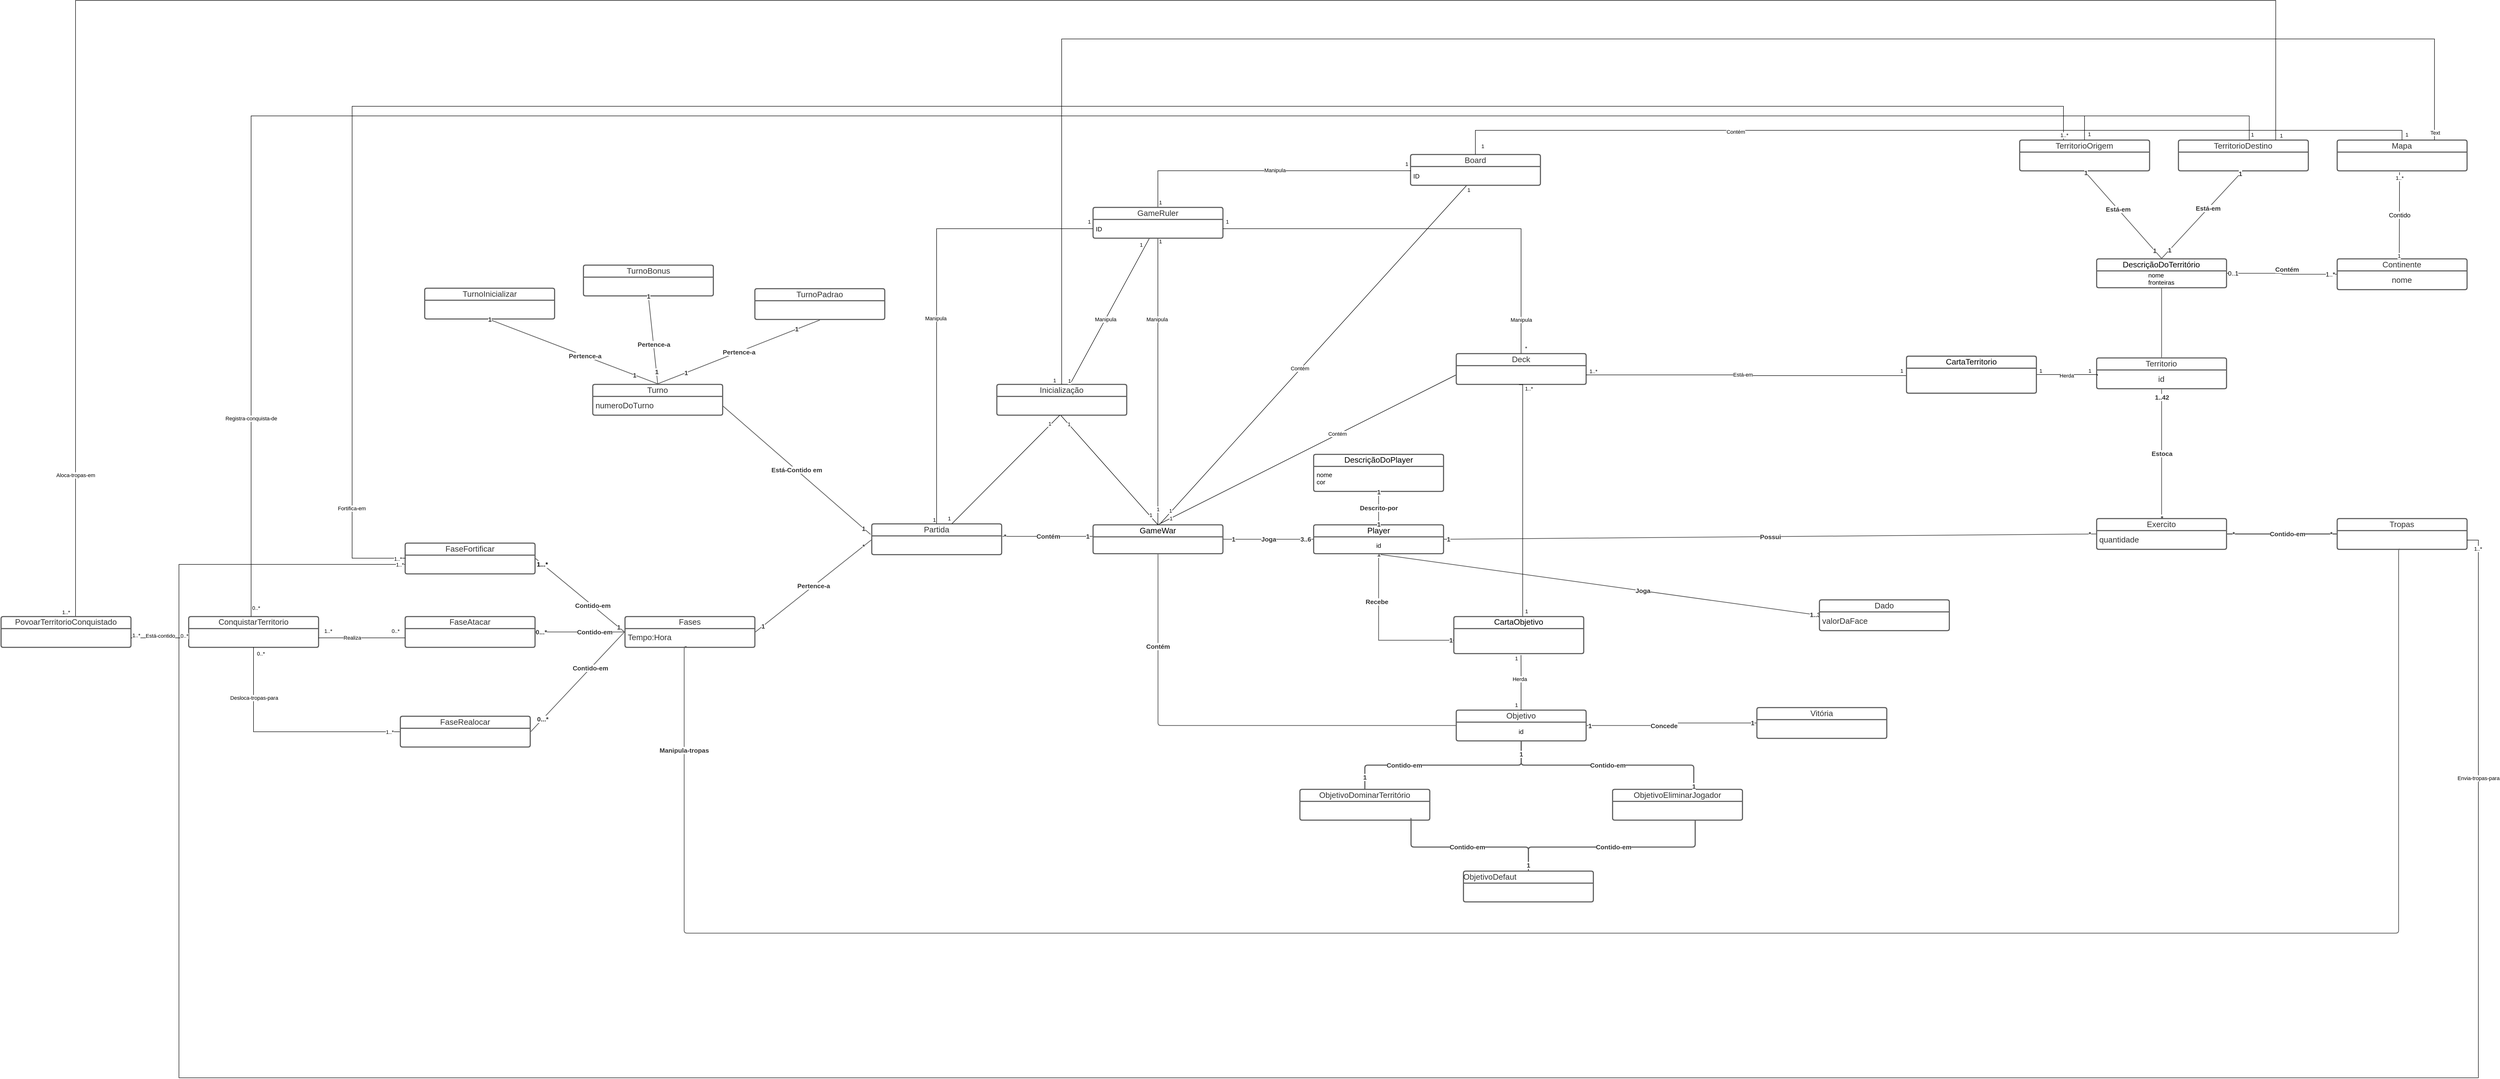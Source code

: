 <mxfile version="22.0.3" type="github">
  <diagram id="eHPpjRtKUM5f1X6wVJR9" name="Page-1">
    <mxGraphModel dx="5309" dy="2071" grid="1" gridSize="10" guides="1" tooltips="1" connect="1" arrows="1" fold="1" page="1" pageScale="1" pageWidth="850" pageHeight="1100" math="0" shadow="0">
      <root>
        <mxCell id="0" />
        <mxCell id="1" parent="0" />
        <mxCell id="207" value="" style="html=1;jettySize=18;whiteSpace=wrap;fontSize=13;strokeColor=#5E5E5E;strokeWidth=1.5;rounded=0;startArrow=none;endArrow=none;exitX=0.5;exitY=1.019;exitPerimeter=0;entryX=0;entryY=0.5;lucidId=5HRyjfB9QeC6;align=center;edgeStyle=orthogonalEdgeStyle;entryDx=0;entryDy=0;" parent="1" source="235" target="427" edge="1">
          <mxGeometry width="100" height="100" relative="1" as="geometry">
            <Array as="points">
              <mxPoint x="144" y="580" />
              <mxPoint x="300" y="580" />
            </Array>
          </mxGeometry>
        </mxCell>
        <mxCell id="208" value="Recebe" style="text;html=1;resizable=0;labelBackgroundColor=default;align=center;verticalAlign=middle;fontStyle=1;fontColor=#333333;fontSize=13.3;" parent="207" vertex="1">
          <mxGeometry x="0.35" relative="1" as="geometry">
            <mxPoint x="-52" y="-80" as="offset" />
          </mxGeometry>
        </mxCell>
        <mxCell id="209" value="1" style="text;html=1;resizable=0;labelBackgroundColor=default;align=center;verticalAlign=middle;fontStyle=1;fontColor=#333333;fontSize=13.3;" parent="207" vertex="1">
          <mxGeometry x="0.955" relative="1" as="geometry">
            <mxPoint as="offset" />
          </mxGeometry>
        </mxCell>
        <mxCell id="210" style="edgeStyle=orthogonalEdgeStyle;rounded=0;orthogonalLoop=1;jettySize=auto;html=1;exitX=0;exitY=0;exitDx=0;exitDy=0;" parent="207" source="208" target="208" edge="1">
          <mxGeometry relative="1" as="geometry" />
        </mxCell>
        <mxCell id="211" value="" style="html=1;jettySize=18;whiteSpace=wrap;fontSize=13;strokeColor=#5E5E5E;strokeWidth=1.5;rounded=0;startArrow=none;endArrow=none;exitX=1.004;exitY=0.5;exitPerimeter=0;entryX=-0.004;entryY=0.5;entryPerimeter=0;lucidId=.JRyJ6i8JRJA;align=center;" parent="1" source="235" target="243" edge="1">
          <mxGeometry width="100" height="100" relative="1" as="geometry">
            <Array as="points" />
          </mxGeometry>
        </mxCell>
        <mxCell id="212" value="Possui" style="text;html=1;resizable=0;labelBackgroundColor=default;align=center;verticalAlign=middle;fontStyle=1;fontColor=#333333;fontSize=13.3;" parent="211" vertex="1">
          <mxGeometry relative="1" as="geometry" />
        </mxCell>
        <mxCell id="213" value="1" style="text;html=1;resizable=0;labelBackgroundColor=default;align=center;verticalAlign=middle;fontStyle=1;fontColor=#333333;fontSize=13.3;" parent="211" vertex="1">
          <mxGeometry x="-0.986" relative="1" as="geometry">
            <mxPoint as="offset" />
          </mxGeometry>
        </mxCell>
        <mxCell id="214" value="*" style="text;html=1;resizable=0;labelBackgroundColor=default;align=center;verticalAlign=middle;fontStyle=1;fontColor=#333333;fontSize=13.3;" parent="211" vertex="1">
          <mxGeometry x="0.98" relative="1" as="geometry">
            <mxPoint as="offset" />
          </mxGeometry>
        </mxCell>
        <mxCell id="215" value="" style="html=1;jettySize=18;whiteSpace=wrap;fontSize=13;strokeColor=#5E5E5E;strokeWidth=1.5;rounded=1;arcSize=12;edgeStyle=orthogonalEdgeStyle;startArrow=none;endArrow=none;exitX=0.5;exitY=-0.018;exitPerimeter=0;entryX=0.5;entryY=1.018;entryPerimeter=0;lucidId=OKRykUV2qCi_;align=center;" parent="1" source="243" target="237" edge="1">
          <mxGeometry width="100" height="100" relative="1" as="geometry">
            <Array as="points" />
          </mxGeometry>
        </mxCell>
        <mxCell id="216" value="Estoca" style="text;html=1;resizable=0;labelBackgroundColor=default;align=center;verticalAlign=middle;fontStyle=1;fontColor=#333333;fontSize=13.3;" parent="215" vertex="1">
          <mxGeometry relative="1" as="geometry" />
        </mxCell>
        <mxCell id="217" value="*" style="text;html=1;resizable=0;labelBackgroundColor=default;align=center;verticalAlign=middle;fontStyle=1;fontColor=#333333;fontSize=13.3;" parent="215" vertex="1">
          <mxGeometry x="-1" relative="1" as="geometry">
            <mxPoint as="offset" />
          </mxGeometry>
        </mxCell>
        <mxCell id="218" value="1..42" style="text;html=1;resizable=0;labelBackgroundColor=default;align=center;verticalAlign=middle;fontStyle=1;fontColor=#333333;fontSize=13.3;" parent="215" vertex="1">
          <mxGeometry x="0.876" relative="1" as="geometry">
            <mxPoint as="offset" />
          </mxGeometry>
        </mxCell>
        <mxCell id="219" value="" style="html=1;jettySize=18;whiteSpace=wrap;fontSize=13;strokeColor=#5E5E5E;strokeWidth=1.5;rounded=1;arcSize=12;startArrow=none;endArrow=none;exitX=0.5;exitY=1.019;exitPerimeter=0;entryX=-0.004;entryY=0.5;entryPerimeter=0;lucidId=pR6ygLj6Zj-I;align=center;" parent="1" source="235" target="239" edge="1">
          <mxGeometry width="100" height="100" relative="1" as="geometry" />
        </mxCell>
        <mxCell id="220" value="Joga" style="text;html=1;resizable=0;labelBackgroundColor=default;align=center;verticalAlign=middle;fontStyle=1;fontColor=#333333;fontSize=13.3;" parent="219" vertex="1">
          <mxGeometry x="0.199" relative="1" as="geometry" />
        </mxCell>
        <mxCell id="221" value="1" style="text;html=1;resizable=0;labelBackgroundColor=default;align=center;verticalAlign=middle;fontStyle=1;fontColor=#333333;fontSize=13.3;" parent="219" vertex="1">
          <mxGeometry x="-1" relative="1" as="geometry">
            <mxPoint as="offset" />
          </mxGeometry>
        </mxCell>
        <mxCell id="222" value="1..3" style="text;html=1;resizable=0;labelBackgroundColor=default;align=center;verticalAlign=middle;fontStyle=1;fontColor=#333333;fontSize=13.3;" parent="219" vertex="1">
          <mxGeometry x="0.981" relative="1" as="geometry">
            <mxPoint as="offset" />
          </mxGeometry>
        </mxCell>
        <mxCell id="223" value="" style="html=1;jettySize=18;whiteSpace=wrap;fontSize=13;strokeColor=#5E5E5E;strokeWidth=1.5;rounded=0;startArrow=none;endArrow=none;exitX=0.003;exitY=-0.029;exitPerimeter=0;entryX=1.007;entryY=0.026;lucidId=j16ye~xrxjlp;align=center;exitDx=0;exitDy=0;entryDx=0;entryDy=0;entryPerimeter=0;" parent="1" source="335" target="234" edge="1">
          <mxGeometry width="100" height="100" relative="1" as="geometry">
            <Array as="points" />
          </mxGeometry>
        </mxCell>
        <mxCell id="224" value="Contém" style="text;html=1;resizable=0;labelBackgroundColor=default;align=center;verticalAlign=middle;fontStyle=1;fontColor=#333333;fontSize=13.3;" parent="223" vertex="1">
          <mxGeometry relative="1" as="geometry" />
        </mxCell>
        <mxCell id="225" value="1" style="text;html=1;resizable=0;labelBackgroundColor=default;align=center;verticalAlign=middle;fontStyle=1;fontColor=#333333;fontSize=13.3;" parent="223" vertex="1">
          <mxGeometry x="-0.874" relative="1" as="geometry">
            <mxPoint as="offset" />
          </mxGeometry>
        </mxCell>
        <mxCell id="226" value="*" style="text;html=1;resizable=0;labelBackgroundColor=default;align=center;verticalAlign=middle;fontStyle=1;fontColor=#333333;fontSize=13.3;" parent="223" vertex="1">
          <mxGeometry x="0.955" relative="1" as="geometry">
            <mxPoint as="offset" />
          </mxGeometry>
        </mxCell>
        <mxCell id="227" value="Fases" style="html=1;overflow=block;blockSpacing=1;swimlane;childLayout=stackLayout;horizontal=1;horizontalStack=0;resizeParent=1;resizeParentMax=0;resizeLast=0;collapsible=0;fontStyle=0;marginBottom=0;swimlaneFillColor=#ffffff;startSize=25;whiteSpace=wrap;fontSize=16.7;fontColor=#333333;align=center;spacing=0;strokeColor=#5e5e5e;strokeOpacity=100;rounded=1;absoluteArcSize=1;arcSize=9;strokeWidth=2.3;" parent="1" vertex="1">
          <mxGeometry x="-1423" y="530.75" width="270" height="64" as="geometry" />
        </mxCell>
        <mxCell id="228" value="&lt;div align=&quot;left&quot;&gt;Tempo:Hora&lt;/div&gt;" style="part=1;html=1;resizeHeight=0;strokeColor=none;fillColor=none;align=left;verticalAlign=middle;spacingLeft=4;spacingRight=4;overflow=hidden;rotatable=0;points=[[0,0.5],[1,0.5]];portConstraint=eastwest;swimlaneFillColor=#ffffff;strokeOpacity=100;whiteSpace=wrap;fontSize=16.7;fontColor=#333333;" parent="227" vertex="1">
          <mxGeometry y="25" width="270" height="39" as="geometry" />
        </mxCell>
        <mxCell id="229" value="" style="html=1;jettySize=18;whiteSpace=wrap;fontSize=13;strokeColor=#5E5E5E;strokeWidth=1.5;rounded=1;arcSize=12;startArrow=none;endArrow=none;exitX=1.004;exitY=0.5;exitPerimeter=0;entryX=-0.004;entryY=0.524;entryPerimeter=0;lucidId=ic7ym-YOa~ux;align=center;" parent="1" source="227" target="233" edge="1">
          <mxGeometry width="100" height="100" relative="1" as="geometry" />
        </mxCell>
        <mxCell id="230" value="Pertence-a" style="text;html=1;resizable=0;labelBackgroundColor=default;align=center;verticalAlign=middle;fontStyle=1;fontColor=#333333;fontSize=13.3;" parent="229" vertex="1">
          <mxGeometry relative="1" as="geometry" />
        </mxCell>
        <mxCell id="231" value="1" style="text;html=1;resizable=0;labelBackgroundColor=default;align=center;verticalAlign=middle;fontStyle=1;fontColor=#333333;fontSize=13.3;" parent="229" vertex="1">
          <mxGeometry x="-0.873" relative="1" as="geometry">
            <mxPoint as="offset" />
          </mxGeometry>
        </mxCell>
        <mxCell id="232" value="*" style="text;html=1;resizable=0;labelBackgroundColor=default;align=center;verticalAlign=middle;fontStyle=1;fontColor=#333333;fontSize=13.3;" parent="229" vertex="1">
          <mxGeometry x="0.865" relative="1" as="geometry">
            <mxPoint as="offset" />
          </mxGeometry>
        </mxCell>
        <mxCell id="233" value="Partida" style="html=1;overflow=block;blockSpacing=1;swimlane;childLayout=stackLayout;horizontal=1;horizontalStack=0;resizeParent=1;resizeParentMax=0;resizeLast=0;collapsible=0;fontStyle=0;marginBottom=0;swimlaneFillColor=#ffffff;startSize=25;whiteSpace=wrap;fontSize=16.7;fontColor=#333333;align=center;spacing=0;strokeColor=#5e5e5e;strokeOpacity=100;rounded=1;absoluteArcSize=1;arcSize=9;strokeWidth=2.3;" parent="1" vertex="1">
          <mxGeometry x="-910" y="338" width="270" height="64" as="geometry" />
        </mxCell>
        <mxCell id="234" value="" style="part=1;html=1;resizeHeight=0;strokeColor=none;fillColor=none;align=center;verticalAlign=middle;spacingLeft=4;spacingRight=4;overflow=hidden;rotatable=0;points=[[0,0.5],[1,0.5]];portConstraint=eastwest;swimlaneFillColor=#ffffff;strokeOpacity=100;whiteSpace=wrap;fontSize=13;" parent="233" vertex="1">
          <mxGeometry y="25" width="270" height="39" as="geometry" />
        </mxCell>
        <mxCell id="235" value="Player" style="html=1;overflow=block;blockSpacing=1;swimlane;childLayout=stackLayout;horizontal=1;horizontalStack=0;resizeParent=1;resizeParentMax=0;resizeLast=0;collapsible=0;fontStyle=0;marginBottom=0;swimlaneFillColor=#ffffff;startSize=25;whiteSpace=wrap;fontSize=16.7;align=center;spacing=0;strokeColor=#5e5e5e;strokeOpacity=100;rounded=1;absoluteArcSize=1;arcSize=9;strokeWidth=2.3;" parent="1" vertex="1">
          <mxGeometry x="8.58" y="340" width="270" height="60" as="geometry" />
        </mxCell>
        <mxCell id="236" value="id" style="part=1;html=1;resizeHeight=0;strokeColor=none;fillColor=none;align=center;verticalAlign=middle;spacingLeft=4;spacingRight=4;overflow=hidden;rotatable=0;points=[[0,0.5],[1,0.5]];portConstraint=eastwest;swimlaneFillColor=#ffffff;strokeOpacity=100;whiteSpace=wrap;fontSize=13;" parent="235" vertex="1">
          <mxGeometry y="25" width="270" height="35" as="geometry" />
        </mxCell>
        <mxCell id="237" value="Territorio" style="html=1;overflow=block;blockSpacing=1;swimlane;childLayout=stackLayout;horizontal=1;horizontalStack=0;resizeParent=1;resizeParentMax=0;resizeLast=0;collapsible=0;fontStyle=0;marginBottom=0;swimlaneFillColor=#ffffff;startSize=25;whiteSpace=wrap;fontSize=16.7;fontColor=#333333;align=center;spacing=0;strokeColor=#5e5e5e;strokeOpacity=100;rounded=1;absoluteArcSize=1;arcSize=9;strokeWidth=2.3;" parent="1" vertex="1">
          <mxGeometry x="1636.28" y="-7" width="270" height="64" as="geometry" />
        </mxCell>
        <mxCell id="238" value="id" style="part=1;html=1;resizeHeight=0;strokeColor=none;fillColor=none;align=center;verticalAlign=middle;spacingLeft=4;spacingRight=4;overflow=hidden;rotatable=0;points=[[0,0.5],[1,0.5]];portConstraint=eastwest;swimlaneFillColor=#ffffff;strokeOpacity=100;whiteSpace=wrap;fontSize=16.7;fontColor=#333333;" parent="237" vertex="1">
          <mxGeometry y="25" width="270" height="39" as="geometry" />
        </mxCell>
        <mxCell id="239" value="Dado" style="html=1;overflow=block;blockSpacing=1;swimlane;childLayout=stackLayout;horizontal=1;horizontalStack=0;resizeParent=1;resizeParentMax=0;resizeLast=0;collapsible=0;fontStyle=0;marginBottom=0;swimlaneFillColor=#ffffff;startSize=25;whiteSpace=wrap;fontSize=16.7;fontColor=#333333;align=center;spacing=0;strokeColor=#5e5e5e;strokeOpacity=100;rounded=1;absoluteArcSize=1;arcSize=9;strokeWidth=2.3;" parent="1" vertex="1">
          <mxGeometry x="1060" y="496" width="270" height="64" as="geometry" />
        </mxCell>
        <mxCell id="240" value="&lt;div align=&quot;left&quot;&gt;valorDaFace&lt;/div&gt;" style="part=1;html=1;resizeHeight=0;strokeColor=none;fillColor=none;align=left;verticalAlign=middle;spacingLeft=4;spacingRight=4;overflow=hidden;rotatable=0;points=[[0,0.5],[1,0.5]];portConstraint=eastwest;swimlaneFillColor=#ffffff;strokeOpacity=100;whiteSpace=wrap;fontSize=16.7;fontColor=#333333;" parent="239" vertex="1">
          <mxGeometry y="25" width="270" height="39" as="geometry" />
        </mxCell>
        <mxCell id="241" value="Objetivo" style="html=1;overflow=block;blockSpacing=1;swimlane;childLayout=stackLayout;horizontal=1;horizontalStack=0;resizeParent=1;resizeParentMax=0;resizeLast=0;collapsible=0;fontStyle=0;marginBottom=0;swimlaneFillColor=#ffffff;startSize=25;whiteSpace=wrap;fontSize=16.7;fontColor=#333333;align=center;spacing=0;strokeColor=#5e5e5e;strokeOpacity=100;rounded=1;absoluteArcSize=1;arcSize=9;strokeWidth=2.3;" parent="1" vertex="1">
          <mxGeometry x="305" y="725.27" width="270" height="64" as="geometry" />
        </mxCell>
        <mxCell id="242" value="id" style="part=1;html=1;resizeHeight=0;strokeColor=none;fillColor=none;align=center;verticalAlign=middle;spacingLeft=4;spacingRight=4;overflow=hidden;rotatable=0;points=[[0,0.5],[1,0.5]];portConstraint=eastwest;swimlaneFillColor=#ffffff;strokeOpacity=100;whiteSpace=wrap;fontSize=13;" parent="241" vertex="1">
          <mxGeometry y="25" width="270" height="39" as="geometry" />
        </mxCell>
        <mxCell id="243" value="Exercito" style="html=1;overflow=block;blockSpacing=1;swimlane;childLayout=stackLayout;horizontal=1;horizontalStack=0;resizeParent=1;resizeParentMax=0;resizeLast=0;collapsible=0;fontStyle=0;marginBottom=0;swimlaneFillColor=#ffffff;startSize=25;whiteSpace=wrap;fontSize=16.7;fontColor=#333333;align=center;spacing=0;strokeColor=#5e5e5e;strokeOpacity=100;rounded=1;absoluteArcSize=1;arcSize=9;strokeWidth=2.3;" parent="1" vertex="1">
          <mxGeometry x="1636.28" y="327" width="270" height="64" as="geometry" />
        </mxCell>
        <mxCell id="244" value="&lt;div align=&quot;left&quot;&gt;quantidade&lt;/div&gt;" style="part=1;html=1;resizeHeight=0;strokeColor=none;fillColor=none;align=left;verticalAlign=middle;spacingLeft=4;spacingRight=4;overflow=hidden;rotatable=0;points=[[0,0.5],[1,0.5]];portConstraint=eastwest;swimlaneFillColor=#ffffff;strokeOpacity=100;whiteSpace=wrap;fontSize=16.7;fontColor=#333333;" parent="243" vertex="1">
          <mxGeometry y="25" width="270" height="39" as="geometry" />
        </mxCell>
        <mxCell id="245" value="FaseFortificar" style="html=1;overflow=block;blockSpacing=1;swimlane;childLayout=stackLayout;horizontal=1;horizontalStack=0;resizeParent=1;resizeParentMax=0;resizeLast=0;collapsible=0;fontStyle=0;marginBottom=0;swimlaneFillColor=#ffffff;startSize=25;whiteSpace=wrap;fontSize=16.7;fontColor=#333333;align=center;spacing=0;strokeColor=#5e5e5e;strokeOpacity=100;rounded=1;absoluteArcSize=1;arcSize=9;strokeWidth=2.3;" parent="1" vertex="1">
          <mxGeometry x="-1880" y="378" width="270" height="64" as="geometry" />
        </mxCell>
        <mxCell id="246" value="" style="part=1;html=1;resizeHeight=0;strokeColor=none;fillColor=none;align=center;verticalAlign=middle;spacingLeft=4;spacingRight=4;overflow=hidden;rotatable=0;points=[[0,0.5],[1,0.5]];portConstraint=eastwest;swimlaneFillColor=#ffffff;strokeOpacity=100;whiteSpace=wrap;fontSize=13;" parent="245" vertex="1">
          <mxGeometry y="25" width="270" height="39" as="geometry" />
        </mxCell>
        <mxCell id="247" value="FaseAtacar" style="html=1;overflow=block;blockSpacing=1;swimlane;childLayout=stackLayout;horizontal=1;horizontalStack=0;resizeParent=1;resizeParentMax=0;resizeLast=0;collapsible=0;fontStyle=0;marginBottom=0;swimlaneFillColor=#ffffff;startSize=25;whiteSpace=wrap;fontSize=16.7;fontColor=#333333;align=center;spacing=0;strokeColor=#5e5e5e;strokeOpacity=100;rounded=1;absoluteArcSize=1;arcSize=9;strokeWidth=2.3;" parent="1" vertex="1">
          <mxGeometry x="-1880" y="530.75" width="270" height="64" as="geometry" />
        </mxCell>
        <mxCell id="248" value="" style="part=1;html=1;resizeHeight=0;strokeColor=none;fillColor=none;align=center;verticalAlign=middle;spacingLeft=4;spacingRight=4;overflow=hidden;rotatable=0;points=[[0,0.5],[1,0.5]];portConstraint=eastwest;swimlaneFillColor=#ffffff;strokeOpacity=100;whiteSpace=wrap;fontSize=13;" parent="247" vertex="1">
          <mxGeometry y="25" width="270" height="39" as="geometry" />
        </mxCell>
        <mxCell id="249" value="FaseRealocar" style="html=1;overflow=block;blockSpacing=1;swimlane;childLayout=stackLayout;horizontal=1;horizontalStack=0;resizeParent=1;resizeParentMax=0;resizeLast=0;collapsible=0;fontStyle=0;marginBottom=0;swimlaneFillColor=#ffffff;startSize=25;whiteSpace=wrap;fontSize=16.7;fontColor=#333333;align=center;spacing=0;strokeColor=#5e5e5e;strokeOpacity=100;rounded=1;absoluteArcSize=1;arcSize=9;strokeWidth=2.3;" parent="1" vertex="1">
          <mxGeometry x="-1890" y="738" width="270" height="64" as="geometry" />
        </mxCell>
        <mxCell id="250" value="" style="part=1;html=1;resizeHeight=0;strokeColor=none;fillColor=none;align=center;verticalAlign=middle;spacingLeft=4;spacingRight=4;overflow=hidden;rotatable=0;points=[[0,0.5],[1,0.5]];portConstraint=eastwest;swimlaneFillColor=#ffffff;strokeOpacity=100;whiteSpace=wrap;fontSize=13;" parent="249" vertex="1">
          <mxGeometry y="25" width="270" height="39" as="geometry" />
        </mxCell>
        <mxCell id="251" value="" style="html=1;jettySize=18;whiteSpace=wrap;fontSize=13;strokeColor=#5E5E5E;strokeWidth=1.5;rounded=0;startArrow=none;endArrow=none;exitX=1.004;exitY=0.5;exitPerimeter=0;entryX=-0.004;entryY=0.5;entryPerimeter=0;lucidId=03fALjLhYcYY;align=center;" parent="1" source="245" target="227" edge="1">
          <mxGeometry width="100" height="100" relative="1" as="geometry">
            <Array as="points" />
          </mxGeometry>
        </mxCell>
        <mxCell id="252" value="Contido-em" style="text;html=1;resizable=0;labelBackgroundColor=default;align=center;verticalAlign=middle;fontStyle=1;fontColor=#333333;fontSize=13.3;" parent="251" vertex="1">
          <mxGeometry x="0.281" relative="1" as="geometry" />
        </mxCell>
        <mxCell id="253" value="1" style="text;html=1;resizable=0;labelBackgroundColor=default;align=center;verticalAlign=middle;fontStyle=1;fontColor=#333333;fontSize=13.3;" parent="251" vertex="1">
          <mxGeometry x="0.869" relative="1" as="geometry">
            <mxPoint as="offset" />
          </mxGeometry>
        </mxCell>
        <mxCell id="254" value="1...*" style="text;html=1;resizable=0;labelBackgroundColor=default;align=center;verticalAlign=middle;fontStyle=1;fontSize=13;" parent="251" vertex="1">
          <mxGeometry x="-0.851" relative="1" as="geometry">
            <mxPoint as="offset" />
          </mxGeometry>
        </mxCell>
        <mxCell id="255" value="" style="html=1;jettySize=18;whiteSpace=wrap;fontSize=13;strokeColor=#5E5E5E;strokeWidth=1.5;rounded=1;arcSize=12;edgeStyle=orthogonalEdgeStyle;startArrow=none;endArrow=none;exitX=1.004;exitY=0.5;exitPerimeter=0;entryX=-0.004;entryY=0.5;entryPerimeter=0;lucidId=f5fABDdCmkVi;align=center;" parent="1" source="247" target="227" edge="1">
          <mxGeometry width="100" height="100" relative="1" as="geometry">
            <Array as="points" />
          </mxGeometry>
        </mxCell>
        <mxCell id="256" value="0...*" style="text;html=1;resizable=0;labelBackgroundColor=default;align=center;verticalAlign=middle;fontStyle=1;fontColor=#333333;fontSize=13.3;" parent="255" vertex="1">
          <mxGeometry x="-0.872" relative="1" as="geometry">
            <mxPoint as="offset" />
          </mxGeometry>
        </mxCell>
        <mxCell id="257" value="Contido-em" style="text;html=1;resizable=0;labelBackgroundColor=default;align=center;verticalAlign=middle;fontStyle=1;fontColor=#333333;fontSize=13.3;" parent="255" vertex="1">
          <mxGeometry x="0.328" relative="1" as="geometry" />
        </mxCell>
        <mxCell id="258" value="" style="html=1;jettySize=18;whiteSpace=wrap;fontSize=13;strokeColor=#5E5E5E;strokeWidth=1.5;rounded=0;startArrow=none;endArrow=none;exitX=1.004;exitY=0.5;exitPerimeter=0;entryX=-0.004;entryY=0.5;entryPerimeter=0;lucidId=l5fAMesn.4vy;align=center;" parent="1" source="249" target="227" edge="1">
          <mxGeometry width="100" height="100" relative="1" as="geometry">
            <Array as="points" />
          </mxGeometry>
        </mxCell>
        <mxCell id="259" value="0...*" style="text;html=1;resizable=0;labelBackgroundColor=default;align=center;verticalAlign=middle;fontStyle=1;fontColor=#333333;fontSize=13.3;" parent="258" vertex="1">
          <mxGeometry x="-0.752" relative="1" as="geometry">
            <mxPoint as="offset" />
          </mxGeometry>
        </mxCell>
        <mxCell id="260" value="Contido-em" style="text;html=1;resizable=0;labelBackgroundColor=default;align=center;verticalAlign=middle;fontStyle=1;fontColor=#333333;fontSize=13.3;" parent="258" vertex="1">
          <mxGeometry x="0.273" relative="1" as="geometry" />
        </mxCell>
        <mxCell id="261" value="Continente" style="html=1;overflow=block;blockSpacing=1;swimlane;childLayout=stackLayout;horizontal=1;horizontalStack=0;resizeParent=1;resizeParentMax=0;resizeLast=0;collapsible=0;fontStyle=0;marginBottom=0;swimlaneFillColor=#ffffff;startSize=25;whiteSpace=wrap;fontSize=16.7;fontColor=#333333;align=center;spacing=0;strokeColor=#5e5e5e;strokeOpacity=100;rounded=1;absoluteArcSize=1;arcSize=9;strokeWidth=2.3;" parent="1" vertex="1">
          <mxGeometry x="2136.28" y="-213" width="270" height="64" as="geometry" />
        </mxCell>
        <mxCell id="262" value="nome" style="part=1;html=1;resizeHeight=0;strokeColor=none;fillColor=none;align=center;verticalAlign=middle;spacingLeft=4;spacingRight=4;overflow=hidden;rotatable=0;points=[[0,0.5],[1,0.5]];portConstraint=eastwest;swimlaneFillColor=#ffffff;strokeOpacity=100;whiteSpace=wrap;fontSize=16.7;fontColor=#333333;" parent="261" vertex="1">
          <mxGeometry y="25" width="270" height="39" as="geometry" />
        </mxCell>
        <mxCell id="263" value="" style="html=1;jettySize=18;whiteSpace=wrap;fontSize=13;strokeColor=#5E5E5E;strokeWidth=1.5;rounded=1;arcSize=12;edgeStyle=orthogonalEdgeStyle;startArrow=none;endArrow=none;exitX=-0.004;exitY=0.5;exitPerimeter=0;entryX=1.004;entryY=0.5;entryPerimeter=0;lucidId=ZggAJ.CfdNf1;align=center;" parent="1" source="261" target="354" edge="1">
          <mxGeometry width="100" height="100" relative="1" as="geometry">
            <Array as="points" />
          </mxGeometry>
        </mxCell>
        <mxCell id="264" value="Contém" style="text;html=1;resizable=0;labelBackgroundColor=default;align=center;verticalAlign=middle;fontStyle=1;fontColor=#333333;fontSize=13.3;" parent="263" vertex="1">
          <mxGeometry x="-0.104" relative="1" as="geometry">
            <mxPoint y="-10" as="offset" />
          </mxGeometry>
        </mxCell>
        <mxCell id="265" value="1..*" style="text;html=1;resizable=0;labelBackgroundColor=default;align=center;verticalAlign=middle;fontSize=13;" parent="263" vertex="1">
          <mxGeometry x="-0.885" relative="1" as="geometry">
            <mxPoint as="offset" />
          </mxGeometry>
        </mxCell>
        <mxCell id="266" value="0..1" style="text;html=1;resizable=0;labelBackgroundColor=default;align=center;verticalAlign=middle;fontSize=13;" parent="263" vertex="1">
          <mxGeometry x="0.888" relative="1" as="geometry">
            <mxPoint as="offset" />
          </mxGeometry>
        </mxCell>
        <mxCell id="267" value="ObjetivoDefaut" style="html=1;overflow=block;blockSpacing=1;swimlane;childLayout=stackLayout;horizontal=1;horizontalStack=0;resizeParent=1;resizeParentMax=0;resizeLast=0;collapsible=0;fontStyle=0;marginBottom=0;swimlaneFillColor=#ffffff;startSize=25;whiteSpace=wrap;fontSize=16.7;fontColor=#333333;align=left;spacing=0;strokeColor=#5e5e5e;strokeOpacity=100;rounded=1;absoluteArcSize=1;arcSize=9;strokeWidth=2.3;" parent="1" vertex="1">
          <mxGeometry x="320" y="1060" width="270" height="64" as="geometry" />
        </mxCell>
        <mxCell id="268" value="" style="part=1;html=1;resizeHeight=0;strokeColor=none;fillColor=none;align=left;verticalAlign=middle;spacingLeft=4;spacingRight=4;overflow=hidden;rotatable=0;points=[[0,0.5],[1,0.5]];portConstraint=eastwest;swimlaneFillColor=#ffffff;strokeOpacity=100;whiteSpace=wrap;fontSize=13;" parent="267" vertex="1">
          <mxGeometry y="25" width="270" height="39" as="geometry" />
        </mxCell>
        <mxCell id="269" value="ObjetivoDominarTerritório" style="html=1;overflow=block;blockSpacing=1;swimlane;childLayout=stackLayout;horizontal=1;horizontalStack=0;resizeParent=1;resizeParentMax=0;resizeLast=0;collapsible=0;fontStyle=0;marginBottom=0;swimlaneFillColor=#ffffff;startSize=25;whiteSpace=wrap;fontSize=16.7;fontColor=#333333;align=center;spacing=0;strokeColor=#5e5e5e;strokeOpacity=100;rounded=1;absoluteArcSize=1;arcSize=9;strokeWidth=2.3;" parent="1" vertex="1">
          <mxGeometry x="-20" y="890" width="270" height="64" as="geometry" />
        </mxCell>
        <mxCell id="270" value="" style="part=1;html=1;resizeHeight=0;strokeColor=none;fillColor=none;align=center;verticalAlign=middle;spacingLeft=4;spacingRight=4;overflow=hidden;rotatable=0;points=[[0,0.5],[1,0.5]];portConstraint=eastwest;swimlaneFillColor=#ffffff;strokeOpacity=100;whiteSpace=wrap;fontSize=13;" parent="269" vertex="1">
          <mxGeometry y="25" width="270" height="39" as="geometry" />
        </mxCell>
        <mxCell id="271" value="ObjetivoEliminarJogador" style="html=1;overflow=block;blockSpacing=1;swimlane;childLayout=stackLayout;horizontal=1;horizontalStack=0;resizeParent=1;resizeParentMax=0;resizeLast=0;collapsible=0;fontStyle=0;marginBottom=0;swimlaneFillColor=#ffffff;startSize=25;whiteSpace=wrap;fontSize=16.7;fontColor=#333333;align=center;spacing=0;strokeColor=#5e5e5e;strokeOpacity=100;rounded=1;absoluteArcSize=1;arcSize=9;strokeWidth=2.3;" parent="1" vertex="1">
          <mxGeometry x="630" y="890" width="270" height="64" as="geometry" />
        </mxCell>
        <mxCell id="272" value="" style="part=1;html=1;resizeHeight=0;strokeColor=none;fillColor=none;align=center;verticalAlign=middle;spacingLeft=4;spacingRight=4;overflow=hidden;rotatable=0;points=[[0,0.5],[1,0.5]];portConstraint=eastwest;swimlaneFillColor=#ffffff;strokeOpacity=100;whiteSpace=wrap;fontSize=13;" parent="271" vertex="1">
          <mxGeometry y="25" width="270" height="39" as="geometry" />
        </mxCell>
        <mxCell id="273" value="" style="html=1;jettySize=18;whiteSpace=wrap;fontSize=13;strokeColor=#5E5E5E;strokeWidth=2.3;rounded=1;arcSize=12;edgeStyle=orthogonalEdgeStyle;startArrow=none;endArrow=none;exitX=0.5;exitY=-0.018;exitPerimeter=0;entryX=0.5;entryY=1.018;entryPerimeter=0;lucidId=rJgAQ0wlxhJF;align=center;" parent="1" source="267" edge="1">
          <mxGeometry width="100" height="100" relative="1" as="geometry">
            <Array as="points">
              <mxPoint x="455" y="1010" />
              <mxPoint x="211" y="1010" />
              <mxPoint x="211" y="950" />
            </Array>
            <mxPoint x="210" y="950.422" as="targetPoint" />
          </mxGeometry>
        </mxCell>
        <mxCell id="274" value="Contido-em" style="text;html=1;resizable=0;labelBackgroundColor=default;align=center;verticalAlign=middle;fontStyle=1;fontColor=#333333;fontSize=13.3;" parent="273" vertex="1">
          <mxGeometry relative="1" as="geometry" />
        </mxCell>
        <mxCell id="275" value="1" style="text;html=1;resizable=0;labelBackgroundColor=default;align=center;verticalAlign=middle;fontStyle=1;fontColor=#333333;fontSize=13.3;" parent="273" vertex="1">
          <mxGeometry x="-0.95" relative="1" as="geometry">
            <mxPoint as="offset" />
          </mxGeometry>
        </mxCell>
        <mxCell id="276" value="" style="html=1;jettySize=18;whiteSpace=wrap;fontSize=13;strokeColor=#5E5E5E;strokeWidth=2.3;rounded=1;arcSize=12;edgeStyle=orthogonalEdgeStyle;startArrow=none;endArrow=none;exitX=0.625;exitY=-0.007;exitPerimeter=0;entryX=0.5;entryY=1.018;entryPerimeter=0;lucidId=DJgAo~n638NL;align=center;exitDx=0;exitDy=0;" parent="1" source="271" target="241" edge="1">
          <mxGeometry width="100" height="100" relative="1" as="geometry">
            <Array as="points" />
            <mxPoint x="810" y="1054.118" as="sourcePoint" />
          </mxGeometry>
        </mxCell>
        <mxCell id="277" value="Contido-em" style="text;html=1;resizable=0;labelBackgroundColor=default;align=center;verticalAlign=middle;fontStyle=1;fontColor=#333333;fontSize=13.3;" parent="276" vertex="1">
          <mxGeometry relative="1" as="geometry" />
        </mxCell>
        <mxCell id="278" value="1" style="text;html=1;resizable=0;labelBackgroundColor=default;align=center;verticalAlign=middle;fontStyle=1;fontColor=#333333;fontSize=13.3;" parent="276" vertex="1">
          <mxGeometry x="-0.973" relative="1" as="geometry">
            <mxPoint as="offset" />
          </mxGeometry>
        </mxCell>
        <mxCell id="279" value="" style="html=1;jettySize=18;whiteSpace=wrap;fontSize=13;strokeColor=#5E5E5E;strokeWidth=2.3;rounded=1;arcSize=12;edgeStyle=orthogonalEdgeStyle;startArrow=none;endArrow=none;exitX=0.5;exitY=0;entryX=0.5;entryY=1.018;entryPerimeter=0;lucidId=VJgAjEvVEZnG;align=center;exitDx=0;exitDy=0;" parent="1" source="269" target="241" edge="1">
          <mxGeometry width="100" height="100" relative="1" as="geometry">
            <Array as="points" />
            <mxPoint x="210" y="884.118" as="sourcePoint" />
          </mxGeometry>
        </mxCell>
        <mxCell id="280" value="Contido-em" style="text;html=1;resizable=0;labelBackgroundColor=default;align=center;verticalAlign=middle;fontStyle=1;fontColor=#333333;fontSize=13.3;" parent="279" vertex="1">
          <mxGeometry x="-0.379" relative="1" as="geometry" />
        </mxCell>
        <mxCell id="281" value="1" style="text;html=1;resizable=0;labelBackgroundColor=default;align=center;verticalAlign=middle;fontStyle=1;fontColor=#333333;fontSize=13.3;" parent="279" vertex="1">
          <mxGeometry x="0.875" relative="1" as="geometry">
            <mxPoint as="offset" />
          </mxGeometry>
        </mxCell>
        <mxCell id="282" value="1" style="text;html=1;resizable=0;labelBackgroundColor=default;align=center;verticalAlign=middle;fontStyle=1;fontColor=#333333;fontSize=13.3;" parent="279" vertex="1">
          <mxGeometry x="-0.882" relative="1" as="geometry">
            <mxPoint as="offset" />
          </mxGeometry>
        </mxCell>
        <mxCell id="283" value="Tropas" style="html=1;overflow=block;blockSpacing=1;swimlane;childLayout=stackLayout;horizontal=1;horizontalStack=0;resizeParent=1;resizeParentMax=0;resizeLast=0;collapsible=0;fontStyle=0;marginBottom=0;swimlaneFillColor=#ffffff;startSize=25;whiteSpace=wrap;fontSize=16.7;fontColor=#333333;align=center;spacing=0;strokeColor=#5e5e5e;strokeOpacity=100;rounded=1;absoluteArcSize=1;arcSize=9;strokeWidth=2.3;" parent="1" vertex="1">
          <mxGeometry x="2136.28" y="327" width="270" height="64" as="geometry" />
        </mxCell>
        <mxCell id="284" value="" style="part=1;html=1;resizeHeight=0;strokeColor=none;fillColor=none;align=center;verticalAlign=middle;spacingLeft=4;spacingRight=4;overflow=hidden;rotatable=0;points=[[0,0.5],[1,0.5]];portConstraint=eastwest;swimlaneFillColor=#ffffff;strokeOpacity=100;whiteSpace=wrap;fontSize=13;" parent="283" vertex="1">
          <mxGeometry y="25" width="270" height="39" as="geometry" />
        </mxCell>
        <mxCell id="285" value="" style="html=1;jettySize=18;whiteSpace=wrap;fontSize=13;strokeColor=#5E5E5E;strokeWidth=2.3;rounded=1;arcSize=12;edgeStyle=orthogonalEdgeStyle;startArrow=none;endArrow=none;exitX=-0.004;exitY=0.5;exitPerimeter=0;entryX=1.004;entryY=0.5;entryPerimeter=0;lucidId=XKgAQjtWgNsJ;align=center;" parent="1" source="283" target="243" edge="1">
          <mxGeometry width="100" height="100" relative="1" as="geometry">
            <Array as="points" />
          </mxGeometry>
        </mxCell>
        <mxCell id="286" value="*" style="text;html=1;resizable=0;labelBackgroundColor=default;align=center;verticalAlign=middle;fontStyle=1;fontColor=#333333;fontSize=13.3;" parent="285" vertex="1">
          <mxGeometry x="-0.9" relative="1" as="geometry">
            <mxPoint as="offset" />
          </mxGeometry>
        </mxCell>
        <mxCell id="287" value="*" style="text;html=1;resizable=0;labelBackgroundColor=default;align=center;verticalAlign=middle;fontStyle=1;fontColor=#333333;fontSize=13.3;" parent="285" vertex="1">
          <mxGeometry x="0.877" relative="1" as="geometry">
            <mxPoint as="offset" />
          </mxGeometry>
        </mxCell>
        <mxCell id="288" value="Contido-em" style="text;html=1;resizable=0;labelBackgroundColor=default;align=center;verticalAlign=middle;fontStyle=1;fontColor=#333333;fontSize=13.3;" parent="285" vertex="1">
          <mxGeometry x="-0.103" relative="1" as="geometry" />
        </mxCell>
        <mxCell id="289" value="TerritorioOrigem" style="html=1;overflow=block;blockSpacing=1;swimlane;childLayout=stackLayout;horizontal=1;horizontalStack=0;resizeParent=1;resizeParentMax=0;resizeLast=0;collapsible=0;fontStyle=0;marginBottom=0;swimlaneFillColor=#ffffff;startSize=25;whiteSpace=wrap;fontSize=16.7;fontColor=#333333;align=center;spacing=0;strokeColor=#5e5e5e;strokeOpacity=100;rounded=1;absoluteArcSize=1;arcSize=9;strokeWidth=2.3;" parent="1" vertex="1">
          <mxGeometry x="1476.28" y="-460" width="270" height="64" as="geometry" />
        </mxCell>
        <mxCell id="290" value="" style="part=1;html=1;resizeHeight=0;strokeColor=none;fillColor=none;align=center;verticalAlign=middle;spacingLeft=4;spacingRight=4;overflow=hidden;rotatable=0;points=[[0,0.5],[1,0.5]];portConstraint=eastwest;swimlaneFillColor=#ffffff;strokeOpacity=100;whiteSpace=wrap;fontSize=13;" parent="289" vertex="1">
          <mxGeometry y="25" width="270" height="39" as="geometry" />
        </mxCell>
        <mxCell id="291" value="TerritorioDestino" style="html=1;overflow=block;blockSpacing=1;swimlane;childLayout=stackLayout;horizontal=1;horizontalStack=0;resizeParent=1;resizeParentMax=0;resizeLast=0;collapsible=0;fontStyle=0;marginBottom=0;swimlaneFillColor=#ffffff;startSize=25;whiteSpace=wrap;fontSize=16.7;fontColor=#333333;align=center;spacing=0;strokeColor=#5e5e5e;strokeOpacity=100;rounded=1;absoluteArcSize=1;arcSize=9;strokeWidth=2.3;" parent="1" vertex="1">
          <mxGeometry x="1806.28" y="-460" width="270" height="64" as="geometry" />
        </mxCell>
        <mxCell id="292" value="" style="part=1;html=1;resizeHeight=0;strokeColor=none;fillColor=none;align=center;verticalAlign=middle;spacingLeft=4;spacingRight=4;overflow=hidden;rotatable=0;points=[[0,0.5],[1,0.5]];portConstraint=eastwest;swimlaneFillColor=#ffffff;strokeOpacity=100;whiteSpace=wrap;fontSize=13;" parent="291" vertex="1">
          <mxGeometry y="25" width="270" height="39" as="geometry" />
        </mxCell>
        <mxCell id="293" value="" style="html=1;jettySize=18;whiteSpace=wrap;fontSize=13;strokeColor=#5E5E5E;strokeWidth=1.5;rounded=0;startArrow=none;endArrow=none;exitX=0.5;exitY=-0.015;exitPerimeter=0;entryX=0.5;entryY=1.018;entryPerimeter=0;lucidId=_KoA1FjeEuoL;align=center;" parent="1" source="354" target="289" edge="1">
          <mxGeometry width="100" height="100" relative="1" as="geometry">
            <Array as="points" />
          </mxGeometry>
        </mxCell>
        <mxCell id="294" value="1" style="text;html=1;resizable=0;labelBackgroundColor=default;align=center;verticalAlign=middle;fontStyle=1;fontColor=#333333;fontSize=13.3;" parent="293" vertex="1">
          <mxGeometry x="-0.823" relative="1" as="geometry">
            <mxPoint as="offset" />
          </mxGeometry>
        </mxCell>
        <mxCell id="295" value="1" style="text;html=1;resizable=0;labelBackgroundColor=default;align=center;verticalAlign=middle;fontStyle=1;fontColor=#333333;fontSize=13.3;" parent="293" vertex="1">
          <mxGeometry x="0.971" relative="1" as="geometry">
            <mxPoint as="offset" />
          </mxGeometry>
        </mxCell>
        <mxCell id="296" value="Está-em" style="text;html=1;resizable=0;labelBackgroundColor=default;align=center;verticalAlign=middle;fontStyle=1;fontColor=#333333;fontSize=13.3;" parent="293" vertex="1">
          <mxGeometry x="0.126" relative="1" as="geometry" />
        </mxCell>
        <mxCell id="297" value="" style="html=1;jettySize=18;whiteSpace=wrap;fontSize=13;strokeColor=#5E5E5E;strokeWidth=1.5;rounded=0;startArrow=none;endArrow=none;exitX=0.5;exitY=-0.015;exitPerimeter=0;entryX=0.492;entryY=1.018;entryPerimeter=0;lucidId=aLoAtnJwVyGv;align=center;" parent="1" source="354" target="291" edge="1">
          <mxGeometry width="100" height="100" relative="1" as="geometry">
            <Array as="points" />
          </mxGeometry>
        </mxCell>
        <mxCell id="298" value="1" style="text;html=1;resizable=0;labelBackgroundColor=default;align=center;verticalAlign=middle;fontStyle=1;fontColor=#333333;fontSize=13.3;" parent="297" vertex="1">
          <mxGeometry x="-0.81" relative="1" as="geometry">
            <mxPoint as="offset" />
          </mxGeometry>
        </mxCell>
        <mxCell id="299" value="1" style="text;html=1;resizable=0;labelBackgroundColor=default;align=center;verticalAlign=middle;fontStyle=1;fontColor=#333333;fontSize=13.3;" parent="297" vertex="1">
          <mxGeometry x="0.945" relative="1" as="geometry">
            <mxPoint as="offset" />
          </mxGeometry>
        </mxCell>
        <mxCell id="300" value="Está-em" style="text;html=1;resizable=0;labelBackgroundColor=default;align=center;verticalAlign=middle;fontStyle=1;fontColor=#333333;fontSize=13.3;" parent="297" vertex="1">
          <mxGeometry x="0.156" relative="1" as="geometry" />
        </mxCell>
        <mxCell id="301" value="Vitória" style="html=1;overflow=block;blockSpacing=1;swimlane;childLayout=stackLayout;horizontal=1;horizontalStack=0;resizeParent=1;resizeParentMax=0;resizeLast=0;collapsible=0;fontStyle=0;marginBottom=0;swimlaneFillColor=#ffffff;startSize=25;whiteSpace=wrap;fontSize=16.7;fontColor=#333333;align=center;spacing=0;strokeColor=#5e5e5e;strokeOpacity=100;rounded=1;absoluteArcSize=1;arcSize=9;strokeWidth=2.3;" parent="1" vertex="1">
          <mxGeometry x="930" y="720" width="270" height="64" as="geometry" />
        </mxCell>
        <mxCell id="302" value="" style="part=1;html=1;resizeHeight=0;strokeColor=none;fillColor=none;align=center;verticalAlign=middle;spacingLeft=4;spacingRight=4;overflow=hidden;rotatable=0;points=[[0,0.5],[1,0.5]];portConstraint=eastwest;swimlaneFillColor=#ffffff;strokeOpacity=100;whiteSpace=wrap;fontSize=13;" parent="301" vertex="1">
          <mxGeometry y="25" width="270" height="39" as="geometry" />
        </mxCell>
        <mxCell id="303" value="" style="html=1;jettySize=18;whiteSpace=wrap;fontSize=13;strokeColor=#5E5E5E;strokeWidth=1.5;rounded=1;arcSize=12;edgeStyle=orthogonalEdgeStyle;startArrow=none;endArrow=none;exitX=1.004;exitY=0.5;exitPerimeter=0;entryX=-0.004;entryY=0.5;entryPerimeter=0;lucidId=2.oAl.fwIFDd;align=center;" parent="1" source="241" target="301" edge="1">
          <mxGeometry width="100" height="100" relative="1" as="geometry">
            <Array as="points" />
          </mxGeometry>
        </mxCell>
        <mxCell id="304" value="1" style="text;html=1;resizable=0;labelBackgroundColor=default;align=center;verticalAlign=middle;fontStyle=1;fontColor=#333333;fontSize=13.3;" parent="303" vertex="1">
          <mxGeometry x="0.955" relative="1" as="geometry">
            <mxPoint as="offset" />
          </mxGeometry>
        </mxCell>
        <mxCell id="305" value="1" style="text;html=1;resizable=0;labelBackgroundColor=default;align=center;verticalAlign=middle;fontStyle=1;fontColor=#333333;fontSize=13.3;" parent="303" vertex="1">
          <mxGeometry x="-0.965" relative="1" as="geometry">
            <mxPoint as="offset" />
          </mxGeometry>
        </mxCell>
        <mxCell id="306" value="Concede" style="text;html=1;resizable=0;labelBackgroundColor=default;align=center;verticalAlign=middle;fontStyle=1;fontColor=#333333;fontSize=13.3;" parent="303" vertex="1">
          <mxGeometry x="-0.103" relative="1" as="geometry" />
        </mxCell>
        <mxCell id="307" value="" style="html=1;jettySize=18;whiteSpace=wrap;fontSize=13;strokeColor=#5E5E5E;strokeWidth=1.5;rounded=1;arcSize=12;edgeStyle=orthogonalEdgeStyle;startArrow=none;endArrow=none;exitX=0.48;exitY=0.979;exitPerimeter=0;lucidId=cMpABxYLxCyw;entryX=0.475;entryY=0.96;entryDx=0;entryDy=0;entryPerimeter=0;exitDx=0;exitDy=0;" parent="1" source="284" target="228" edge="1">
          <mxGeometry width="100" height="100" relative="1" as="geometry">
            <Array as="points">
              <mxPoint x="2264" y="390" />
              <mxPoint x="2264" y="1189" />
              <mxPoint x="-1300" y="1189" />
              <mxPoint x="-1300" y="593" />
            </Array>
            <mxPoint x="2263.84" y="419.998" as="sourcePoint" />
            <mxPoint x="-1310.0" y="628.779" as="targetPoint" />
          </mxGeometry>
        </mxCell>
        <mxCell id="308" value="Manipula-tropas" style="text;html=1;resizable=0;labelBackgroundColor=default;align=center;verticalAlign=middle;fontStyle=1;fontColor=#333333;fontSize=13.3;" parent="307" vertex="1">
          <mxGeometry x="0.911" relative="1" as="geometry" />
        </mxCell>
        <mxCell id="310" value="DescriçãoDoPlayer" style="html=1;overflow=block;blockSpacing=1;swimlane;childLayout=stackLayout;horizontal=1;horizontalStack=0;resizeParent=1;resizeParentMax=0;resizeLast=0;collapsible=0;fontStyle=0;marginBottom=0;swimlaneFillColor=#ffffff;startSize=25;whiteSpace=wrap;fontSize=16.7;align=center;spacing=0;strokeColor=#5e5e5e;strokeOpacity=100;rounded=1;absoluteArcSize=1;arcSize=9;strokeWidth=2.3;" parent="1" vertex="1">
          <mxGeometry x="8.58" y="193.5" width="270" height="77" as="geometry" />
        </mxCell>
        <mxCell id="311" value="&lt;div align=&quot;left&quot; style=&quot;display: flex; justify-content: null; text-align: null; align-items: baseline; font-size: 0; line-height: 1.25;margin-top: -2px;&quot;&gt;&lt;span&gt;&lt;span style=&quot;font-size:13px;&quot;&gt;nome &lt;br&gt;&lt;/span&gt;&lt;/span&gt;&lt;/div&gt;&lt;div align=&quot;left&quot; style=&quot;display: flex; justify-content: null; text-align: null; align-items: baseline; font-size: 0; line-height: 1.25;margin-top: -2px;&quot;&gt;&lt;span&gt;&lt;span style=&quot;font-size:13px;&quot;&gt;cor&lt;/span&gt;&lt;/span&gt;&lt;/div&gt;" style="part=1;html=1;resizeHeight=0;strokeColor=none;fillColor=none;align=left;verticalAlign=middle;spacingLeft=4;spacingRight=4;overflow=hidden;rotatable=0;points=[[0,0.5],[1,0.5]];portConstraint=eastwest;swimlaneFillColor=#ffffff;strokeOpacity=100;whiteSpace=wrap;fontSize=13;" parent="310" vertex="1">
          <mxGeometry y="25" width="270" height="52" as="geometry" />
        </mxCell>
        <mxCell id="312" value="" style="html=1;jettySize=18;whiteSpace=wrap;fontSize=13;strokeColor=#5E5E5E;strokeWidth=1.5;rounded=0;startArrow=none;endArrow=none;exitX=0.5;exitY=1.015;exitPerimeter=0;entryX=0.5;entryY=-0.019;entryPerimeter=0;lucidId=ucGAamA.Hruo;align=center;" parent="1" source="310" target="235" edge="1">
          <mxGeometry width="100" height="100" relative="1" as="geometry">
            <Array as="points" />
          </mxGeometry>
        </mxCell>
        <mxCell id="313" value="1" style="text;html=1;resizable=0;labelBackgroundColor=default;align=center;verticalAlign=middle;fontStyle=1;fontColor=#333333;fontSize=13.3;" parent="312" vertex="1">
          <mxGeometry x="-1" relative="1" as="geometry">
            <mxPoint as="offset" />
          </mxGeometry>
        </mxCell>
        <mxCell id="314" value="1" style="text;html=1;resizable=0;labelBackgroundColor=default;align=center;verticalAlign=middle;fontStyle=1;fontColor=#333333;fontSize=13.3;" parent="312" vertex="1">
          <mxGeometry x="0.988" relative="1" as="geometry">
            <mxPoint as="offset" />
          </mxGeometry>
        </mxCell>
        <mxCell id="315" value="Descrito-por" style="text;html=1;resizable=0;labelBackgroundColor=default;align=center;verticalAlign=middle;fontStyle=1;fontColor=#333333;fontSize=13.3;" parent="312" vertex="1">
          <mxGeometry relative="1" as="geometry" />
        </mxCell>
        <mxCell id="316" value="Turno" style="html=1;overflow=block;blockSpacing=1;swimlane;childLayout=stackLayout;horizontal=1;horizontalStack=0;resizeParent=1;resizeParentMax=0;resizeLast=0;collapsible=0;fontStyle=0;marginBottom=0;swimlaneFillColor=#ffffff;startSize=25;whiteSpace=wrap;fontSize=16.7;fontColor=#333333;align=center;spacing=0;strokeColor=#5e5e5e;strokeOpacity=100;rounded=1;absoluteArcSize=1;arcSize=9;strokeWidth=2.3;" parent="1" vertex="1">
          <mxGeometry x="-1490" y="48" width="270" height="64" as="geometry" />
        </mxCell>
        <mxCell id="317" value="&lt;div align=&quot;left&quot;&gt;numeroDoTurno&lt;/div&gt;" style="part=1;html=1;resizeHeight=0;strokeColor=none;fillColor=none;align=left;verticalAlign=middle;spacingLeft=4;spacingRight=4;overflow=hidden;rotatable=0;points=[[0,0.5],[1,0.5]];portConstraint=eastwest;swimlaneFillColor=#ffffff;strokeOpacity=100;whiteSpace=wrap;fontSize=16.7;fontColor=#333333;" parent="316" vertex="1">
          <mxGeometry y="25" width="270" height="39" as="geometry" />
        </mxCell>
        <mxCell id="318" value="" style="html=1;jettySize=18;whiteSpace=wrap;fontSize=13;strokeColor=#5E5E5E;strokeWidth=1.5;rounded=1;arcSize=12;startArrow=none;endArrow=none;entryX=1;entryY=0.5;lucidId=-mKAu3pHkbzo;align=center;exitX=-0.01;exitY=-0.082;exitDx=0;exitDy=0;exitPerimeter=0;entryDx=0;entryDy=0;" parent="1" source="234" target="317" edge="1">
          <mxGeometry width="100" height="100" relative="1" as="geometry">
            <mxPoint x="-660" y="508" as="sourcePoint" />
          </mxGeometry>
        </mxCell>
        <mxCell id="319" value="Está-Contido em" style="text;html=1;resizable=0;labelBackgroundColor=default;align=center;verticalAlign=middle;fontStyle=1;fontColor=#333333;fontSize=13.3;" parent="318" vertex="1">
          <mxGeometry relative="1" as="geometry" />
        </mxCell>
        <mxCell id="320" value="1" style="text;html=1;resizable=0;labelBackgroundColor=default;align=center;verticalAlign=middle;fontStyle=1;fontColor=#333333;fontSize=13.3;" parent="318" vertex="1">
          <mxGeometry x="-0.907" relative="1" as="geometry">
            <mxPoint as="offset" />
          </mxGeometry>
        </mxCell>
        <mxCell id="321" value="TurnoInicializar" style="html=1;overflow=block;blockSpacing=1;swimlane;childLayout=stackLayout;horizontal=1;horizontalStack=0;resizeParent=1;resizeParentMax=0;resizeLast=0;collapsible=0;fontStyle=0;marginBottom=0;swimlaneFillColor=#ffffff;startSize=25;whiteSpace=wrap;fontSize=16.7;fontColor=#333333;align=center;spacing=0;strokeColor=#5e5e5e;strokeOpacity=100;rounded=1;absoluteArcSize=1;arcSize=9;strokeWidth=2.3;" parent="1" vertex="1">
          <mxGeometry x="-1839.36" y="-152" width="270" height="64" as="geometry" />
        </mxCell>
        <mxCell id="322" value="" style="part=1;html=1;resizeHeight=0;strokeColor=none;fillColor=none;align=center;verticalAlign=middle;spacingLeft=4;spacingRight=4;overflow=hidden;rotatable=0;points=[[0,0.5],[1,0.5]];portConstraint=eastwest;swimlaneFillColor=#ffffff;strokeOpacity=100;whiteSpace=wrap;fontSize=13;" parent="321" vertex="1">
          <mxGeometry y="25" width="270" height="39" as="geometry" />
        </mxCell>
        <mxCell id="323" value="TurnoPadrao" style="html=1;overflow=block;blockSpacing=1;swimlane;childLayout=stackLayout;horizontal=1;horizontalStack=0;resizeParent=1;resizeParentMax=0;resizeLast=0;collapsible=0;fontStyle=0;marginBottom=0;swimlaneFillColor=#ffffff;startSize=25;whiteSpace=wrap;fontSize=16.7;fontColor=#333333;align=center;spacing=0;strokeColor=#5e5e5e;strokeOpacity=100;rounded=1;absoluteArcSize=1;arcSize=9;strokeWidth=2.3;" parent="1" vertex="1">
          <mxGeometry x="-1153" y="-151" width="270" height="64" as="geometry" />
        </mxCell>
        <mxCell id="324" value="" style="part=1;html=1;resizeHeight=0;strokeColor=none;fillColor=none;align=center;verticalAlign=middle;spacingLeft=4;spacingRight=4;overflow=hidden;rotatable=0;points=[[0,0.5],[1,0.5]];portConstraint=eastwest;swimlaneFillColor=#ffffff;strokeOpacity=100;whiteSpace=wrap;fontSize=13;" parent="323" vertex="1">
          <mxGeometry y="25" width="270" height="39" as="geometry" />
        </mxCell>
        <mxCell id="325" value="TurnoBonus" style="html=1;overflow=block;blockSpacing=1;swimlane;childLayout=stackLayout;horizontal=1;horizontalStack=0;resizeParent=1;resizeParentMax=0;resizeLast=0;collapsible=0;fontStyle=0;marginBottom=0;swimlaneFillColor=#ffffff;startSize=25;whiteSpace=wrap;fontSize=16.7;fontColor=#333333;align=center;spacing=0;strokeColor=#5e5e5e;strokeOpacity=100;rounded=1;absoluteArcSize=1;arcSize=9;strokeWidth=2.3;" parent="1" vertex="1">
          <mxGeometry x="-1509.36" y="-200" width="270" height="64" as="geometry" />
        </mxCell>
        <mxCell id="326" value="" style="part=1;html=1;resizeHeight=0;strokeColor=none;fillColor=none;align=center;verticalAlign=middle;spacingLeft=4;spacingRight=4;overflow=hidden;rotatable=0;points=[[0,0.5],[1,0.5]];portConstraint=eastwest;swimlaneFillColor=#ffffff;strokeOpacity=100;whiteSpace=wrap;fontSize=13;" parent="325" vertex="1">
          <mxGeometry y="25" width="270" height="39" as="geometry" />
        </mxCell>
        <mxCell id="327" style="rounded=0;orthogonalLoop=1;jettySize=auto;html=1;exitX=0.5;exitY=0;exitDx=0;exitDy=0;entryX=0;entryY=0.5;entryDx=0;entryDy=0;endArrow=none;endFill=0;" parent="1" source="334" target="370" edge="1">
          <mxGeometry relative="1" as="geometry" />
        </mxCell>
        <mxCell id="328" value="Contém" style="edgeLabel;html=1;align=center;verticalAlign=middle;resizable=0;points=[];" parent="327" vertex="1" connectable="0">
          <mxGeometry x="0.204" y="1" relative="1" as="geometry">
            <mxPoint y="-1" as="offset" />
          </mxGeometry>
        </mxCell>
        <mxCell id="329" value="1" style="edgeLabel;html=1;align=center;verticalAlign=middle;resizable=0;points=[];" parent="327" vertex="1" connectable="0">
          <mxGeometry x="-0.913" relative="1" as="geometry">
            <mxPoint as="offset" />
          </mxGeometry>
        </mxCell>
        <mxCell id="330" style="rounded=0;orthogonalLoop=1;jettySize=auto;html=1;exitX=0.518;exitY=-0.037;exitDx=0;exitDy=0;exitPerimeter=0;endArrow=none;endFill=0;" parent="1" source="334" target="368" edge="1">
          <mxGeometry relative="1" as="geometry" />
        </mxCell>
        <mxCell id="331" value="Contém" style="edgeLabel;html=1;align=center;verticalAlign=middle;resizable=0;points=[];" parent="330" vertex="1" connectable="0">
          <mxGeometry x="-0.087" y="1" relative="1" as="geometry">
            <mxPoint y="-1" as="offset" />
          </mxGeometry>
        </mxCell>
        <mxCell id="332" value="1" style="edgeLabel;html=1;align=center;verticalAlign=middle;resizable=0;points=[];" parent="330" vertex="1" connectable="0">
          <mxGeometry x="0.971" y="1" relative="1" as="geometry">
            <mxPoint x="13" as="offset" />
          </mxGeometry>
        </mxCell>
        <mxCell id="333" value="1" style="edgeLabel;html=1;align=center;verticalAlign=middle;resizable=0;points=[];" parent="330" vertex="1" connectable="0">
          <mxGeometry x="-0.917" relative="1" as="geometry">
            <mxPoint x="-6" y="2" as="offset" />
          </mxGeometry>
        </mxCell>
        <mxCell id="334" value="GameWar" style="html=1;overflow=block;blockSpacing=1;swimlane;childLayout=stackLayout;horizontal=1;horizontalStack=0;resizeParent=1;resizeParentMax=0;resizeLast=0;collapsible=0;fontStyle=0;marginBottom=0;swimlaneFillColor=#ffffff;startSize=25;whiteSpace=wrap;fontSize=16.7;align=center;spacing=0;strokeColor=#5e5e5e;strokeOpacity=100;rounded=1;absoluteArcSize=1;arcSize=9;strokeWidth=2.3;" parent="1" vertex="1">
          <mxGeometry x="-450" y="340" width="270" height="60" as="geometry" />
        </mxCell>
        <mxCell id="335" value="" style="part=1;html=1;resizeHeight=0;strokeColor=none;fillColor=none;align=center;verticalAlign=middle;spacingLeft=4;spacingRight=4;overflow=hidden;rotatable=0;points=[[0,0.5],[1,0.5]];portConstraint=eastwest;swimlaneFillColor=#ffffff;strokeOpacity=100;whiteSpace=wrap;fontSize=13;" parent="334" vertex="1">
          <mxGeometry y="25" width="270" height="35" as="geometry" />
        </mxCell>
        <mxCell id="336" value="" style="html=1;jettySize=18;whiteSpace=wrap;fontSize=13;strokeColor=#5E5E5E;strokeWidth=1.5;rounded=0;startArrow=none;endArrow=none;exitX=-0.004;exitY=0.5;exitPerimeter=0;entryX=1.004;entryY=0.5;entryPerimeter=0;lucidId=x80AWIq83TSi;align=center;" parent="1" source="235" target="334" edge="1">
          <mxGeometry width="100" height="100" relative="1" as="geometry">
            <Array as="points" />
          </mxGeometry>
        </mxCell>
        <mxCell id="337" value="Joga" style="text;html=1;resizable=0;labelBackgroundColor=default;align=center;verticalAlign=middle;fontStyle=1;fontColor=#333333;fontSize=13.3;" parent="336" vertex="1">
          <mxGeometry relative="1" as="geometry" />
        </mxCell>
        <mxCell id="338" value="3..6" style="text;html=1;resizable=0;labelBackgroundColor=default;align=center;verticalAlign=middle;fontStyle=1;fontColor=#333333;fontSize=13.3;" parent="336" vertex="1">
          <mxGeometry x="-0.831" relative="1" as="geometry">
            <mxPoint as="offset" />
          </mxGeometry>
        </mxCell>
        <mxCell id="339" value="1" style="text;html=1;resizable=0;labelBackgroundColor=default;align=center;verticalAlign=middle;fontStyle=1;fontColor=#333333;fontSize=13.3;" parent="336" vertex="1">
          <mxGeometry x="0.773" relative="1" as="geometry">
            <mxPoint as="offset" />
          </mxGeometry>
        </mxCell>
        <mxCell id="340" value="" style="html=1;jettySize=18;whiteSpace=wrap;fontSize=13;strokeColor=#5E5E5E;strokeWidth=1.5;rounded=1;arcSize=12;edgeStyle=orthogonalEdgeStyle;startArrow=none;endArrow=none;exitX=-0.004;exitY=0.5;exitPerimeter=0;entryX=0.5;entryY=1.019;entryPerimeter=0;lucidId=e_0A_ncLwYVw;align=center;" parent="1" source="241" target="334" edge="1">
          <mxGeometry width="100" height="100" relative="1" as="geometry">
            <Array as="points" />
          </mxGeometry>
        </mxCell>
        <mxCell id="341" value="Contém" style="text;html=1;resizable=0;labelBackgroundColor=default;align=center;verticalAlign=middle;fontStyle=1;fontColor=#333333;fontSize=13.3;" parent="340" vertex="1">
          <mxGeometry x="0.607" relative="1" as="geometry" />
        </mxCell>
        <mxCell id="342" value="" style="html=1;jettySize=18;whiteSpace=wrap;fontSize=13;strokeColor=#5E5E5E;strokeWidth=1.5;rounded=0;startArrow=none;endArrow=none;exitX=0.5;exitY=1.018;exitPerimeter=0;entryX=0.5;entryY=-0.018;entryPerimeter=0;lucidId=L~0AYPv2OWZz;align=center;" parent="1" source="321" target="316" edge="1">
          <mxGeometry width="100" height="100" relative="1" as="geometry">
            <Array as="points" />
          </mxGeometry>
        </mxCell>
        <mxCell id="343" value="Pertence-a" style="text;html=1;resizable=0;labelBackgroundColor=default;align=center;verticalAlign=middle;fontStyle=1;fontColor=#333333;fontSize=13.3;" parent="342" vertex="1">
          <mxGeometry x="0.136" relative="1" as="geometry" />
        </mxCell>
        <mxCell id="344" value="1" style="text;html=1;resizable=0;labelBackgroundColor=default;align=center;verticalAlign=middle;fontStyle=1;fontColor=#333333;fontSize=13.3;" parent="342" vertex="1">
          <mxGeometry x="0.724" relative="1" as="geometry">
            <mxPoint as="offset" />
          </mxGeometry>
        </mxCell>
        <mxCell id="345" value="1" style="text;html=1;resizable=0;labelBackgroundColor=default;align=center;verticalAlign=middle;fontStyle=1;fontColor=#333333;fontSize=13.3;" parent="342" vertex="1">
          <mxGeometry x="-1" relative="1" as="geometry">
            <mxPoint as="offset" />
          </mxGeometry>
        </mxCell>
        <mxCell id="346" value="" style="html=1;jettySize=18;whiteSpace=wrap;fontSize=13;strokeColor=#5E5E5E;strokeWidth=1.5;rounded=0;startArrow=none;endArrow=none;exitX=0.5;exitY=1.018;exitPerimeter=0;entryX=0.5;entryY=-0.018;entryPerimeter=0;lucidId=N~0AOFdPLRLy;align=center;" parent="1" source="323" target="316" edge="1">
          <mxGeometry width="100" height="100" relative="1" as="geometry">
            <Array as="points" />
          </mxGeometry>
        </mxCell>
        <mxCell id="347" value="Pertence-a" style="text;html=1;resizable=0;labelBackgroundColor=default;align=center;verticalAlign=middle;fontStyle=1;fontColor=#333333;fontSize=13.3;" parent="346" vertex="1">
          <mxGeometry relative="1" as="geometry" />
        </mxCell>
        <mxCell id="348" value="1" style="text;html=1;resizable=0;labelBackgroundColor=default;align=center;verticalAlign=middle;fontStyle=1;fontColor=#333333;fontSize=13.3;" parent="346" vertex="1">
          <mxGeometry x="-0.716" relative="1" as="geometry" />
        </mxCell>
        <mxCell id="349" value="1" style="text;html=1;resizable=0;labelBackgroundColor=default;align=center;verticalAlign=middle;fontStyle=1;fontColor=#333333;fontSize=13.3;" parent="346" vertex="1">
          <mxGeometry x="0.65" relative="1" as="geometry" />
        </mxCell>
        <mxCell id="350" value="" style="html=1;jettySize=18;whiteSpace=wrap;fontSize=13;strokeColor=#5E5E5E;strokeWidth=1.5;rounded=0;startArrow=none;endArrow=none;exitX=0.5;exitY=1.018;exitPerimeter=0;entryX=0.5;entryY=-0.018;entryPerimeter=0;lucidId=ox1AJ4QAymkz;align=center;" parent="1" source="325" target="316" edge="1">
          <mxGeometry width="100" height="100" relative="1" as="geometry">
            <Array as="points" />
          </mxGeometry>
        </mxCell>
        <mxCell id="351" value="Pertence-a" style="text;html=1;resizable=0;labelBackgroundColor=default;align=center;verticalAlign=middle;fontStyle=1;fontColor=#333333;fontSize=13.3;" parent="350" vertex="1">
          <mxGeometry x="0.098" relative="1" as="geometry" />
        </mxCell>
        <mxCell id="352" value="1" style="text;html=1;resizable=0;labelBackgroundColor=default;align=center;verticalAlign=middle;fontStyle=1;fontColor=#333333;fontSize=13.3;" parent="350" vertex="1">
          <mxGeometry x="-1" relative="1" as="geometry">
            <mxPoint as="offset" />
          </mxGeometry>
        </mxCell>
        <mxCell id="353" value="1" style="text;html=1;resizable=0;labelBackgroundColor=default;align=center;verticalAlign=middle;fontStyle=1;fontColor=#333333;fontSize=13.3;" parent="350" vertex="1">
          <mxGeometry x="0.726" relative="1" as="geometry">
            <mxPoint as="offset" />
          </mxGeometry>
        </mxCell>
        <mxCell id="354" value="DescriçãoDoTerritório" style="html=1;overflow=block;blockSpacing=1;swimlane;childLayout=stackLayout;horizontal=1;horizontalStack=0;resizeParent=1;resizeParentMax=0;resizeLast=0;collapsible=0;fontStyle=0;marginBottom=0;swimlaneFillColor=#ffffff;startSize=25;whiteSpace=wrap;fontSize=16.7;align=center;spacing=0;strokeColor=#5e5e5e;strokeOpacity=100;rounded=1;absoluteArcSize=1;arcSize=9;strokeWidth=2.3;" parent="1" vertex="1">
          <mxGeometry x="1636.28" y="-213" width="270" height="60" as="geometry" />
        </mxCell>
        <mxCell id="355" value="&lt;div style=&quot;display: flex; justify-content: null; text-align: null; align-items: baseline; font-size: 0; line-height: 1.25;margin-top: -2px;&quot;&gt;&lt;span&gt;&lt;span style=&quot;font-size:13px;&quot;&gt;nome &#xa;&lt;/span&gt;&lt;/span&gt;&lt;/div&gt;&lt;div style=&quot;display: flex; justify-content: null; text-align: null; align-items: baseline; font-size: 0; line-height: 1.25;margin-top: -2px;&quot;&gt;&lt;span&gt;&lt;span style=&quot;font-size:13px;&quot;&gt;fronteiras&lt;/span&gt;&lt;/span&gt;&lt;/div&gt;" style="part=1;html=1;resizeHeight=0;strokeColor=none;fillColor=none;align=center;verticalAlign=middle;spacingLeft=4;spacingRight=4;overflow=hidden;rotatable=0;points=[[0,0.5],[1,0.5]];portConstraint=eastwest;swimlaneFillColor=#ffffff;strokeOpacity=100;whiteSpace=wrap;fontSize=13;" parent="354" vertex="1">
          <mxGeometry y="25" width="270" height="35" as="geometry" />
        </mxCell>
        <mxCell id="356" value="" style="html=1;jettySize=18;whiteSpace=wrap;fontSize=13;strokeColor=#5E5E5E;strokeWidth=1.5;rounded=1;arcSize=12;edgeStyle=orthogonalEdgeStyle;startArrow=none;endArrow=none;exitX=0.5;exitY=1.015;exitPerimeter=0;entryX=0.5;entryY=-0.018;entryPerimeter=0;lucidId=gq4AxFDmSVqs;align=center;" parent="1" source="354" target="237" edge="1">
          <mxGeometry width="100" height="100" relative="1" as="geometry">
            <Array as="points" />
          </mxGeometry>
        </mxCell>
        <mxCell id="357" value="" style="html=1;jettySize=18;whiteSpace=wrap;fontSize=13;strokeColor=#5E5E5E;strokeWidth=2.3;rounded=1;arcSize=12;edgeStyle=orthogonalEdgeStyle;startArrow=none;endArrow=none;exitX=0.5;exitY=-0.018;exitPerimeter=0;entryX=0.636;entryY=1.011;entryPerimeter=0;lucidId=UN4AfSyZSECK;align=center;entryDx=0;entryDy=0;" parent="1" source="267" target="272" edge="1">
          <mxGeometry width="100" height="100" relative="1" as="geometry">
            <Array as="points">
              <mxPoint x="455" y="1010" />
              <mxPoint x="802" y="1010" />
            </Array>
            <mxPoint x="810" y="1120.422" as="targetPoint" />
          </mxGeometry>
        </mxCell>
        <mxCell id="358" value="Contido-em" style="text;html=1;resizable=0;labelBackgroundColor=default;align=center;verticalAlign=middle;fontStyle=1;fontColor=#333333;fontSize=13.3;" parent="357" vertex="1">
          <mxGeometry relative="1" as="geometry" />
        </mxCell>
        <mxCell id="359" value="1" style="text;html=1;resizable=0;labelBackgroundColor=default;align=center;verticalAlign=middle;fontStyle=1;fontColor=#333333;fontSize=13.3;" parent="357" vertex="1">
          <mxGeometry x="-0.95" relative="1" as="geometry">
            <mxPoint as="offset" />
          </mxGeometry>
        </mxCell>
        <mxCell id="360" value="Mapa" style="html=1;overflow=block;blockSpacing=1;swimlane;childLayout=stackLayout;horizontal=1;horizontalStack=0;resizeParent=1;resizeParentMax=0;resizeLast=0;collapsible=0;fontStyle=0;marginBottom=0;swimlaneFillColor=#ffffff;startSize=25;whiteSpace=wrap;fontSize=16.7;fontColor=#333333;align=center;spacing=0;strokeColor=#5e5e5e;strokeOpacity=100;rounded=1;absoluteArcSize=1;arcSize=9;strokeWidth=2.3;" parent="1" vertex="1">
          <mxGeometry x="2136.28" y="-460" width="270" height="64" as="geometry" />
        </mxCell>
        <mxCell id="361" value="" style="part=1;html=1;resizeHeight=0;strokeColor=none;fillColor=none;align=center;verticalAlign=middle;spacingLeft=4;spacingRight=4;overflow=hidden;rotatable=0;points=[[0,0.5],[1,0.5]];portConstraint=eastwest;swimlaneFillColor=#ffffff;strokeOpacity=100;whiteSpace=wrap;fontSize=13;" parent="360" vertex="1">
          <mxGeometry y="25" width="270" height="39" as="geometry" />
        </mxCell>
        <mxCell id="362" value="&lt;font style=&quot;font-size: 13px;&quot;&gt;Contido&lt;/font&gt;" style="endArrow=none;html=1;rounded=0;entryX=0.481;entryY=1.077;entryDx=0;entryDy=0;entryPerimeter=0;exitX=0.479;exitY=-0.034;exitDx=0;exitDy=0;exitPerimeter=0;" parent="1" source="261" target="361" edge="1">
          <mxGeometry width="50" height="50" relative="1" as="geometry">
            <mxPoint x="2146.28" y="-223" as="sourcePoint" />
            <mxPoint x="2196.28" y="-273" as="targetPoint" />
          </mxGeometry>
        </mxCell>
        <mxCell id="363" value="&lt;div&gt;1&lt;/div&gt;" style="edgeLabel;html=1;align=center;verticalAlign=middle;resizable=0;points=[];" parent="362" connectable="0" vertex="1">
          <mxGeometry x="-0.949" y="1" relative="1" as="geometry">
            <mxPoint as="offset" />
          </mxGeometry>
        </mxCell>
        <mxCell id="364" value="&lt;div&gt;1..*&lt;/div&gt;" style="edgeLabel;html=1;align=center;verticalAlign=middle;resizable=0;points=[];" parent="362" connectable="0" vertex="1">
          <mxGeometry x="0.869" relative="1" as="geometry">
            <mxPoint as="offset" />
          </mxGeometry>
        </mxCell>
        <mxCell id="365" value="Inicialização" style="html=1;overflow=block;blockSpacing=1;swimlane;childLayout=stackLayout;horizontal=1;horizontalStack=0;resizeParent=1;resizeParentMax=0;resizeLast=0;collapsible=0;fontStyle=0;marginBottom=0;swimlaneFillColor=#ffffff;startSize=25;whiteSpace=wrap;fontSize=16.7;fontColor=#333333;align=center;spacing=0;strokeColor=#5e5e5e;strokeOpacity=100;rounded=1;absoluteArcSize=1;arcSize=9;strokeWidth=2.3;" parent="1" vertex="1">
          <mxGeometry x="-650" y="48" width="270" height="64" as="geometry" />
        </mxCell>
        <mxCell id="366" value="" style="part=1;html=1;resizeHeight=0;strokeColor=none;fillColor=none;align=center;verticalAlign=middle;spacingLeft=4;spacingRight=4;overflow=hidden;rotatable=0;points=[[0,0.5],[1,0.5]];portConstraint=eastwest;swimlaneFillColor=#ffffff;strokeOpacity=100;whiteSpace=wrap;fontSize=13;" parent="365" vertex="1">
          <mxGeometry y="25" width="270" height="39" as="geometry" />
        </mxCell>
        <mxCell id="367" value="Board" style="html=1;overflow=block;blockSpacing=1;swimlane;childLayout=stackLayout;horizontal=1;horizontalStack=0;resizeParent=1;resizeParentMax=0;resizeLast=0;collapsible=0;fontStyle=0;marginBottom=0;swimlaneFillColor=#ffffff;startSize=25;whiteSpace=wrap;fontSize=16.7;fontColor=#333333;align=center;spacing=0;strokeColor=#5e5e5e;strokeOpacity=100;rounded=1;absoluteArcSize=1;arcSize=9;strokeWidth=2.3;" parent="1" vertex="1">
          <mxGeometry x="210" y="-430" width="270" height="64" as="geometry" />
        </mxCell>
        <mxCell id="368" value="&lt;div align=&quot;left&quot;&gt;ID&lt;/div&gt;" style="part=1;html=1;resizeHeight=0;strokeColor=none;fillColor=none;align=left;verticalAlign=middle;spacingLeft=4;spacingRight=4;overflow=hidden;rotatable=0;points=[[0,0.5],[1,0.5]];portConstraint=eastwest;swimlaneFillColor=#ffffff;strokeOpacity=100;whiteSpace=wrap;fontSize=13;" parent="367" vertex="1">
          <mxGeometry y="25" width="270" height="39" as="geometry" />
        </mxCell>
        <mxCell id="369" value="Deck" style="html=1;overflow=block;blockSpacing=1;swimlane;childLayout=stackLayout;horizontal=1;horizontalStack=0;resizeParent=1;resizeParentMax=0;resizeLast=0;collapsible=0;fontStyle=0;marginBottom=0;swimlaneFillColor=#ffffff;startSize=25;whiteSpace=wrap;fontSize=16.7;fontColor=#333333;align=center;spacing=0;strokeColor=#5e5e5e;strokeOpacity=100;rounded=1;absoluteArcSize=1;arcSize=9;strokeWidth=2.3;" parent="1" vertex="1">
          <mxGeometry x="305" y="-16" width="270" height="64" as="geometry" />
        </mxCell>
        <mxCell id="370" value="" style="part=1;html=1;resizeHeight=0;strokeColor=none;fillColor=none;align=center;verticalAlign=middle;spacingLeft=4;spacingRight=4;overflow=hidden;rotatable=0;points=[[0,0.5],[1,0.5]];portConstraint=eastwest;swimlaneFillColor=#ffffff;strokeOpacity=100;whiteSpace=wrap;fontSize=13;" parent="369" vertex="1">
          <mxGeometry y="25" width="270" height="39" as="geometry" />
        </mxCell>
        <mxCell id="371" style="edgeStyle=orthogonalEdgeStyle;rounded=0;orthogonalLoop=1;jettySize=auto;html=1;entryX=0.004;entryY=0.231;entryDx=0;entryDy=0;entryPerimeter=0;endArrow=none;endFill=0;" parent="1" source="383" target="368" edge="1">
          <mxGeometry relative="1" as="geometry" />
        </mxCell>
        <mxCell id="372" value="Manipula" style="edgeLabel;html=1;align=center;verticalAlign=middle;resizable=0;points=[];" parent="371" vertex="1" connectable="0">
          <mxGeometry x="0.06" y="1" relative="1" as="geometry">
            <mxPoint as="offset" />
          </mxGeometry>
        </mxCell>
        <mxCell id="373" value="1" style="edgeLabel;html=1;align=center;verticalAlign=middle;resizable=0;points=[];" parent="371" vertex="1" connectable="0">
          <mxGeometry x="-0.944" relative="1" as="geometry">
            <mxPoint x="5" y="7" as="offset" />
          </mxGeometry>
        </mxCell>
        <mxCell id="374" value="1" style="edgeLabel;html=1;align=center;verticalAlign=middle;resizable=0;points=[];" parent="371" vertex="1" connectable="0">
          <mxGeometry x="0.968" y="2" relative="1" as="geometry">
            <mxPoint y="-12" as="offset" />
          </mxGeometry>
        </mxCell>
        <mxCell id="375" style="rounded=0;orthogonalLoop=1;jettySize=auto;html=1;endArrow=none;endFill=0;" parent="1" source="383" target="365" edge="1">
          <mxGeometry relative="1" as="geometry" />
        </mxCell>
        <mxCell id="376" value="Manipula" style="edgeLabel;html=1;align=center;verticalAlign=middle;resizable=0;points=[];" parent="375" vertex="1" connectable="0">
          <mxGeometry x="0.123" y="1" relative="1" as="geometry">
            <mxPoint y="-3" as="offset" />
          </mxGeometry>
        </mxCell>
        <mxCell id="377" value="1" style="edgeLabel;html=1;align=center;verticalAlign=middle;resizable=0;points=[];" parent="375" vertex="1" connectable="0">
          <mxGeometry x="-0.905" y="-1" relative="1" as="geometry">
            <mxPoint x="-9" as="offset" />
          </mxGeometry>
        </mxCell>
        <mxCell id="378" value="1" style="edgeLabel;html=1;align=center;verticalAlign=middle;resizable=0;points=[];" parent="375" vertex="1" connectable="0">
          <mxGeometry x="0.913" y="1" relative="1" as="geometry">
            <mxPoint x="-10" y="5" as="offset" />
          </mxGeometry>
        </mxCell>
        <mxCell id="379" style="edgeStyle=orthogonalEdgeStyle;rounded=0;orthogonalLoop=1;jettySize=auto;html=1;entryX=0.5;entryY=0;entryDx=0;entryDy=0;endArrow=none;endFill=0;" parent="1" source="383" target="334" edge="1">
          <mxGeometry relative="1" as="geometry" />
        </mxCell>
        <mxCell id="380" value="Manipula" style="edgeLabel;html=1;align=center;verticalAlign=middle;resizable=0;points=[];" parent="379" vertex="1" connectable="0">
          <mxGeometry x="-0.296" y="-2" relative="1" as="geometry">
            <mxPoint y="-41" as="offset" />
          </mxGeometry>
        </mxCell>
        <mxCell id="381" value="1" style="edgeLabel;html=1;align=center;verticalAlign=middle;resizable=0;points=[];" parent="379" vertex="1" connectable="0">
          <mxGeometry x="0.891" relative="1" as="geometry">
            <mxPoint as="offset" />
          </mxGeometry>
        </mxCell>
        <mxCell id="382" value="1" style="edgeLabel;html=1;align=center;verticalAlign=middle;resizable=0;points=[];" parent="379" vertex="1" connectable="0">
          <mxGeometry x="-0.976" relative="1" as="geometry">
            <mxPoint x="5" as="offset" />
          </mxGeometry>
        </mxCell>
        <mxCell id="383" value="GameRuler" style="html=1;overflow=block;blockSpacing=1;swimlane;childLayout=stackLayout;horizontal=1;horizontalStack=0;resizeParent=1;resizeParentMax=0;resizeLast=0;collapsible=0;fontStyle=0;marginBottom=0;swimlaneFillColor=#ffffff;startSize=25;whiteSpace=wrap;fontSize=16.7;fontColor=#333333;align=center;spacing=0;strokeColor=#5e5e5e;strokeOpacity=100;rounded=1;absoluteArcSize=1;arcSize=9;strokeWidth=2.3;" parent="1" vertex="1">
          <mxGeometry x="-450" y="-320" width="270" height="64" as="geometry" />
        </mxCell>
        <mxCell id="384" value="&lt;div align=&quot;left&quot;&gt;ID&lt;/div&gt;" style="part=1;html=1;resizeHeight=0;strokeColor=none;fillColor=none;align=left;verticalAlign=middle;spacingLeft=4;spacingRight=4;overflow=hidden;rotatable=0;points=[[0,0.5],[1,0.5]];portConstraint=eastwest;swimlaneFillColor=#ffffff;strokeOpacity=100;whiteSpace=wrap;fontSize=13;" parent="383" vertex="1">
          <mxGeometry y="25" width="270" height="39" as="geometry" />
        </mxCell>
        <mxCell id="385" style="rounded=0;orthogonalLoop=1;jettySize=auto;html=1;exitX=0.5;exitY=0;exitDx=0;exitDy=0;entryX=0.494;entryY=1.022;entryDx=0;entryDy=0;entryPerimeter=0;endArrow=none;endFill=0;" parent="1" source="334" target="366" edge="1">
          <mxGeometry relative="1" as="geometry" />
        </mxCell>
        <mxCell id="386" value="1" style="edgeLabel;html=1;align=center;verticalAlign=middle;resizable=0;points=[];" parent="385" vertex="1" connectable="0">
          <mxGeometry x="-0.929" y="-1" relative="1" as="geometry">
            <mxPoint x="-9" y="-11" as="offset" />
          </mxGeometry>
        </mxCell>
        <mxCell id="387" value="1" style="edgeLabel;html=1;align=center;verticalAlign=middle;resizable=0;points=[];" parent="385" vertex="1" connectable="0">
          <mxGeometry x="0.84" y="-1" relative="1" as="geometry">
            <mxPoint as="offset" />
          </mxGeometry>
        </mxCell>
        <mxCell id="388" style="edgeStyle=orthogonalEdgeStyle;rounded=0;orthogonalLoop=1;jettySize=auto;html=1;entryX=0.531;entryY=0.034;entryDx=0;entryDy=0;exitX=0.484;exitY=1.019;exitDx=0;exitDy=0;exitPerimeter=0;endArrow=none;endFill=0;entryPerimeter=0;" parent="1" source="370" target="426" edge="1">
          <mxGeometry relative="1" as="geometry">
            <mxPoint x="450" y="-10" as="sourcePoint" />
            <Array as="points">
              <mxPoint x="443" y="49" />
            </Array>
          </mxGeometry>
        </mxCell>
        <mxCell id="389" value="1..*" style="edgeLabel;html=1;align=center;verticalAlign=middle;resizable=0;points=[];" parent="388" vertex="1" connectable="0">
          <mxGeometry x="-0.93" y="1" relative="1" as="geometry">
            <mxPoint x="11" y="-1" as="offset" />
          </mxGeometry>
        </mxCell>
        <mxCell id="390" value="1" style="edgeLabel;html=1;align=center;verticalAlign=middle;resizable=0;points=[];" parent="388" vertex="1" connectable="0">
          <mxGeometry x="0.932" relative="1" as="geometry">
            <mxPoint x="7" y="3" as="offset" />
          </mxGeometry>
        </mxCell>
        <mxCell id="391" style="edgeStyle=orthogonalEdgeStyle;rounded=0;orthogonalLoop=1;jettySize=auto;html=1;entryX=0.037;entryY=0.436;entryDx=0;entryDy=0;entryPerimeter=0;endArrow=none;endFill=0;" parent="1" source="370" target="433" edge="1">
          <mxGeometry relative="1" as="geometry">
            <Array as="points">
              <mxPoint x="908" y="28" />
              <mxPoint x="908" y="30" />
              <mxPoint x="1251" y="30" />
            </Array>
          </mxGeometry>
        </mxCell>
        <mxCell id="392" value="Está-em" style="edgeLabel;html=1;align=center;verticalAlign=middle;resizable=0;points=[];" parent="391" vertex="1" connectable="0">
          <mxGeometry x="-0.05" y="1" relative="1" as="geometry">
            <mxPoint x="1" as="offset" />
          </mxGeometry>
        </mxCell>
        <mxCell id="393" value="1..*" style="edgeLabel;html=1;align=center;verticalAlign=middle;resizable=0;points=[];" parent="391" vertex="1" connectable="0">
          <mxGeometry x="-0.956" y="2" relative="1" as="geometry">
            <mxPoint y="-6" as="offset" />
          </mxGeometry>
        </mxCell>
        <mxCell id="394" value="1" style="edgeLabel;html=1;align=center;verticalAlign=middle;resizable=0;points=[];" parent="391" vertex="1" connectable="0">
          <mxGeometry x="0.931" y="2" relative="1" as="geometry">
            <mxPoint x="-4" y="-8" as="offset" />
          </mxGeometry>
        </mxCell>
        <mxCell id="395" style="edgeStyle=orthogonalEdgeStyle;rounded=0;orthogonalLoop=1;jettySize=auto;html=1;entryX=0.5;entryY=0;entryDx=0;entryDy=0;endArrow=none;endFill=0;" parent="1" source="384" target="233" edge="1">
          <mxGeometry relative="1" as="geometry" />
        </mxCell>
        <mxCell id="396" value="Manipula" style="edgeLabel;html=1;align=center;verticalAlign=middle;resizable=0;points=[];" parent="395" vertex="1" connectable="0">
          <mxGeometry x="0.09" y="-2" relative="1" as="geometry">
            <mxPoint as="offset" />
          </mxGeometry>
        </mxCell>
        <mxCell id="397" value="1" style="edgeLabel;html=1;align=center;verticalAlign=middle;resizable=0;points=[];" parent="395" vertex="1" connectable="0">
          <mxGeometry x="0.961" y="1" relative="1" as="geometry">
            <mxPoint x="-6" y="10" as="offset" />
          </mxGeometry>
        </mxCell>
        <mxCell id="398" value="1" style="edgeLabel;html=1;align=center;verticalAlign=middle;resizable=0;points=[];" parent="395" vertex="1" connectable="0">
          <mxGeometry x="-0.982" relative="1" as="geometry">
            <mxPoint y="-15" as="offset" />
          </mxGeometry>
        </mxCell>
        <mxCell id="399" style="edgeStyle=orthogonalEdgeStyle;rounded=0;orthogonalLoop=1;jettySize=auto;html=1;endArrow=none;endFill=0;" parent="1" source="384" target="369" edge="1">
          <mxGeometry relative="1" as="geometry" />
        </mxCell>
        <mxCell id="400" value="Manipula" style="edgeLabel;html=1;align=center;verticalAlign=middle;resizable=0;points=[];" parent="399" vertex="1" connectable="0">
          <mxGeometry x="0.712" y="3" relative="1" as="geometry">
            <mxPoint x="-3" y="56" as="offset" />
          </mxGeometry>
        </mxCell>
        <mxCell id="401" value="*" style="edgeLabel;html=1;align=center;verticalAlign=middle;resizable=0;points=[];" parent="399" vertex="1" connectable="0">
          <mxGeometry x="0.975" relative="1" as="geometry">
            <mxPoint x="10" as="offset" />
          </mxGeometry>
        </mxCell>
        <mxCell id="402" value="1" style="edgeLabel;html=1;align=center;verticalAlign=middle;resizable=0;points=[];" parent="399" vertex="1" connectable="0">
          <mxGeometry x="-0.981" y="2" relative="1" as="geometry">
            <mxPoint y="-13" as="offset" />
          </mxGeometry>
        </mxCell>
        <mxCell id="403" style="edgeStyle=orthogonalEdgeStyle;rounded=0;orthogonalLoop=1;jettySize=auto;html=1;entryX=0.5;entryY=0;entryDx=0;entryDy=0;exitX=0.5;exitY=0;exitDx=0;exitDy=0;endArrow=none;endFill=0;" parent="1" source="367" target="360" edge="1">
          <mxGeometry relative="1" as="geometry">
            <mxPoint x="185" y="-170" as="sourcePoint" />
            <Array as="points">
              <mxPoint x="345" y="-480" />
              <mxPoint x="2271" y="-480" />
            </Array>
          </mxGeometry>
        </mxCell>
        <mxCell id="404" value="1" style="edgeLabel;html=1;align=center;verticalAlign=middle;resizable=0;points=[];" parent="403" vertex="1" connectable="0">
          <mxGeometry x="0.989" y="1" relative="1" as="geometry">
            <mxPoint x="8" as="offset" />
          </mxGeometry>
        </mxCell>
        <mxCell id="405" value="1" style="edgeLabel;html=1;align=center;verticalAlign=middle;resizable=0;points=[];" parent="403" vertex="1" connectable="0">
          <mxGeometry x="-0.983" y="-1" relative="1" as="geometry">
            <mxPoint x="14" as="offset" />
          </mxGeometry>
        </mxCell>
        <mxCell id="406" value="Contém" style="edgeLabel;html=1;align=center;verticalAlign=middle;resizable=0;points=[];" parent="403" vertex="1" connectable="0">
          <mxGeometry x="-0.408" y="-3" relative="1" as="geometry">
            <mxPoint as="offset" />
          </mxGeometry>
        </mxCell>
        <mxCell id="407" style="rounded=0;orthogonalLoop=1;jettySize=auto;html=1;entryX=0.486;entryY=1.003;entryDx=0;entryDy=0;entryPerimeter=0;endArrow=none;endFill=0;" parent="1" source="233" target="366" edge="1">
          <mxGeometry relative="1" as="geometry" />
        </mxCell>
        <mxCell id="408" value="1" style="edgeLabel;html=1;align=center;verticalAlign=middle;resizable=0;points=[];" parent="407" vertex="1" connectable="0">
          <mxGeometry x="-0.875" y="-2" relative="1" as="geometry">
            <mxPoint x="-22" y="2" as="offset" />
          </mxGeometry>
        </mxCell>
        <mxCell id="409" value="1" style="edgeLabel;html=1;align=center;verticalAlign=middle;resizable=0;points=[];" parent="407" vertex="1" connectable="0">
          <mxGeometry x="0.882" y="-1" relative="1" as="geometry">
            <mxPoint x="-9" y="4" as="offset" />
          </mxGeometry>
        </mxCell>
        <mxCell id="410" style="edgeStyle=orthogonalEdgeStyle;rounded=0;orthogonalLoop=1;jettySize=auto;html=1;entryX=0.5;entryY=0;entryDx=0;entryDy=0;endArrow=none;endFill=0;" parent="1" source="412" target="289" edge="1">
          <mxGeometry relative="1" as="geometry">
            <Array as="points">
              <mxPoint x="-2200" y="-510" />
              <mxPoint x="1611" y="-510" />
            </Array>
          </mxGeometry>
        </mxCell>
        <mxCell id="411" value="1" style="edgeLabel;html=1;align=center;verticalAlign=middle;resizable=0;points=[];" parent="410" vertex="1" connectable="0">
          <mxGeometry x="0.995" relative="1" as="geometry">
            <mxPoint x="9" as="offset" />
          </mxGeometry>
        </mxCell>
        <mxCell id="412" value="ConquistarTerritorio" style="html=1;overflow=block;blockSpacing=1;swimlane;childLayout=stackLayout;horizontal=1;horizontalStack=0;resizeParent=1;resizeParentMax=0;resizeLast=0;collapsible=0;fontStyle=0;marginBottom=0;swimlaneFillColor=#ffffff;startSize=25;whiteSpace=wrap;fontSize=16.7;fontColor=#333333;align=center;spacing=0;strokeColor=#5e5e5e;strokeOpacity=100;rounded=1;absoluteArcSize=1;arcSize=9;strokeWidth=2.3;" parent="1" vertex="1">
          <mxGeometry x="-2330" y="530.75" width="270" height="64" as="geometry" />
        </mxCell>
        <mxCell id="413" value="" style="part=1;html=1;resizeHeight=0;strokeColor=none;fillColor=none;align=center;verticalAlign=middle;spacingLeft=4;spacingRight=4;overflow=hidden;rotatable=0;points=[[0,0.5],[1,0.5]];portConstraint=eastwest;swimlaneFillColor=#ffffff;strokeOpacity=100;whiteSpace=wrap;fontSize=13;" parent="412" vertex="1">
          <mxGeometry y="25" width="270" height="39" as="geometry" />
        </mxCell>
        <mxCell id="414" style="edgeStyle=orthogonalEdgeStyle;rounded=0;orthogonalLoop=1;jettySize=auto;html=1;entryX=-0.004;entryY=0.193;entryDx=0;entryDy=0;entryPerimeter=0;endArrow=none;endFill=0;" parent="1" source="412" target="250" edge="1">
          <mxGeometry relative="1" as="geometry" />
        </mxCell>
        <mxCell id="415" value="Desloca-tropas-para" style="edgeLabel;html=1;align=center;verticalAlign=middle;resizable=0;points=[];" parent="414" vertex="1" connectable="0">
          <mxGeometry x="-0.563" y="1" relative="1" as="geometry">
            <mxPoint as="offset" />
          </mxGeometry>
        </mxCell>
        <mxCell id="416" value="1..*" style="edgeLabel;html=1;align=center;verticalAlign=middle;resizable=0;points=[];" parent="414" vertex="1" connectable="0">
          <mxGeometry x="0.913" relative="1" as="geometry">
            <mxPoint as="offset" />
          </mxGeometry>
        </mxCell>
        <mxCell id="417" value="0..*" style="edgeLabel;html=1;align=center;verticalAlign=middle;resizable=0;points=[];" parent="414" vertex="1" connectable="0">
          <mxGeometry x="-0.945" y="2" relative="1" as="geometry">
            <mxPoint x="13" as="offset" />
          </mxGeometry>
        </mxCell>
        <mxCell id="418" style="edgeStyle=orthogonalEdgeStyle;rounded=0;orthogonalLoop=1;jettySize=auto;html=1;entryX=0;entryY=0.5;entryDx=0;entryDy=0;endArrow=none;endFill=0;" parent="1" source="413" target="248" edge="1">
          <mxGeometry relative="1" as="geometry" />
        </mxCell>
        <mxCell id="419" value="0..*" style="edgeLabel;html=1;align=center;verticalAlign=middle;resizable=0;points=[];" parent="418" vertex="1" connectable="0">
          <mxGeometry x="0.78" y="-1" relative="1" as="geometry">
            <mxPoint y="-16" as="offset" />
          </mxGeometry>
        </mxCell>
        <mxCell id="420" value="1..*" style="edgeLabel;html=1;align=center;verticalAlign=middle;resizable=0;points=[];" parent="418" vertex="1" connectable="0">
          <mxGeometry x="-0.68" y="1" relative="1" as="geometry">
            <mxPoint x="-9" y="-14" as="offset" />
          </mxGeometry>
        </mxCell>
        <mxCell id="421" value="Realiza" style="edgeLabel;html=1;align=center;verticalAlign=middle;resizable=0;points=[];" parent="418" vertex="1" connectable="0">
          <mxGeometry x="-0.221" y="1" relative="1" as="geometry">
            <mxPoint as="offset" />
          </mxGeometry>
        </mxCell>
        <mxCell id="422" style="edgeStyle=orthogonalEdgeStyle;rounded=0;orthogonalLoop=1;jettySize=auto;html=1;entryX=0.546;entryY=0.006;entryDx=0;entryDy=0;entryPerimeter=0;endArrow=none;endFill=0;" parent="1" source="412" target="291" edge="1">
          <mxGeometry relative="1" as="geometry">
            <Array as="points">
              <mxPoint x="-2200" y="-510" />
              <mxPoint x="1954" y="-510" />
            </Array>
          </mxGeometry>
        </mxCell>
        <mxCell id="423" value="Registra-conquista-de" style="edgeLabel;html=1;align=center;verticalAlign=middle;resizable=0;points=[];" parent="422" vertex="1" connectable="0">
          <mxGeometry x="-0.843" relative="1" as="geometry">
            <mxPoint y="-1" as="offset" />
          </mxGeometry>
        </mxCell>
        <mxCell id="424" value="0..*" style="edgeLabel;html=1;align=center;verticalAlign=middle;resizable=0;points=[];" parent="422" vertex="1" connectable="0">
          <mxGeometry x="-0.993" relative="1" as="geometry">
            <mxPoint x="10" as="offset" />
          </mxGeometry>
        </mxCell>
        <mxCell id="425" value="1" style="edgeLabel;html=1;align=center;verticalAlign=middle;resizable=0;points=[];" parent="422" vertex="1" connectable="0">
          <mxGeometry x="0.995" relative="1" as="geometry">
            <mxPoint x="6" y="2" as="offset" />
          </mxGeometry>
        </mxCell>
        <mxCell id="426" value="CartaObjetivo" style="html=1;overflow=block;blockSpacing=1;swimlane;childLayout=stackLayout;horizontal=1;horizontalStack=0;resizeParent=1;resizeParentMax=0;resizeLast=0;collapsible=0;fontStyle=0;marginBottom=0;swimlaneFillColor=#ffffff;startSize=25;whiteSpace=wrap;fontSize=16.7;align=center;spacing=0;strokeColor=#5e5e5e;strokeOpacity=100;rounded=1;absoluteArcSize=1;arcSize=9;strokeWidth=2.3;" parent="1" vertex="1">
          <mxGeometry x="300" y="530.75" width="270" height="77" as="geometry" />
        </mxCell>
        <mxCell id="427" value="&lt;div align=&quot;left&quot; style=&quot;display: flex; justify-content: null; text-align: null; align-items: baseline; font-size: 0; line-height: 1.25;margin-top: -2px;&quot;&gt;&lt;span&gt;&lt;br&gt;&lt;/span&gt;&lt;/div&gt;" style="part=1;html=1;resizeHeight=0;strokeColor=none;fillColor=none;align=left;verticalAlign=middle;spacingLeft=4;spacingRight=4;overflow=hidden;rotatable=0;points=[[0,0.5],[1,0.5]];portConstraint=eastwest;swimlaneFillColor=#ffffff;strokeOpacity=100;whiteSpace=wrap;fontSize=13;" parent="426" vertex="1">
          <mxGeometry y="25" width="270" height="52" as="geometry" />
        </mxCell>
        <mxCell id="428" style="edgeStyle=orthogonalEdgeStyle;rounded=0;orthogonalLoop=1;jettySize=auto;html=1;entryX=0.518;entryY=1.062;entryDx=0;entryDy=0;entryPerimeter=0;endArrow=none;endFill=0;" parent="1" source="241" target="427" edge="1">
          <mxGeometry relative="1" as="geometry">
            <Array as="points">
              <mxPoint x="440" y="640" />
              <mxPoint x="440" y="640" />
            </Array>
          </mxGeometry>
        </mxCell>
        <mxCell id="429" value="1" style="edgeLabel;html=1;align=center;verticalAlign=middle;resizable=0;points=[];" parent="428" vertex="1" connectable="0">
          <mxGeometry x="0.886" y="1" relative="1" as="geometry">
            <mxPoint x="-9" as="offset" />
          </mxGeometry>
        </mxCell>
        <mxCell id="430" value="1" style="edgeLabel;html=1;align=center;verticalAlign=middle;resizable=0;points=[];" parent="428" vertex="1" connectable="0">
          <mxGeometry x="-0.81" relative="1" as="geometry">
            <mxPoint x="-10" as="offset" />
          </mxGeometry>
        </mxCell>
        <mxCell id="431" value="Herda" style="edgeLabel;html=1;align=center;verticalAlign=middle;resizable=0;points=[];" parent="428" vertex="1" connectable="0">
          <mxGeometry x="0.141" y="3" relative="1" as="geometry">
            <mxPoint as="offset" />
          </mxGeometry>
        </mxCell>
        <mxCell id="432" value="CartaTerritorio" style="html=1;overflow=block;blockSpacing=1;swimlane;childLayout=stackLayout;horizontal=1;horizontalStack=0;resizeParent=1;resizeParentMax=0;resizeLast=0;collapsible=0;fontStyle=0;marginBottom=0;swimlaneFillColor=#ffffff;startSize=25;whiteSpace=wrap;fontSize=16.7;align=center;spacing=0;strokeColor=#5e5e5e;strokeOpacity=100;rounded=1;absoluteArcSize=1;arcSize=9;strokeWidth=2.3;" parent="1" vertex="1">
          <mxGeometry x="1241" y="-10.69" width="270" height="77" as="geometry" />
        </mxCell>
        <mxCell id="433" value="&lt;div align=&quot;left&quot; style=&quot;display: flex; justify-content: null; text-align: null; align-items: baseline; font-size: 0; line-height: 1.25;margin-top: -2px;&quot;&gt;&lt;span&gt;&lt;br&gt;&lt;/span&gt;&lt;/div&gt;" style="part=1;html=1;resizeHeight=0;strokeColor=none;fillColor=none;align=left;verticalAlign=middle;spacingLeft=4;spacingRight=4;overflow=hidden;rotatable=0;points=[[0,0.5],[1,0.5]];portConstraint=eastwest;swimlaneFillColor=#ffffff;strokeOpacity=100;whiteSpace=wrap;fontSize=13;" parent="432" vertex="1">
          <mxGeometry y="25" width="270" height="52" as="geometry" />
        </mxCell>
        <mxCell id="434" style="edgeStyle=orthogonalEdgeStyle;rounded=0;orthogonalLoop=1;jettySize=auto;html=1;entryX=0.008;entryY=0.309;entryDx=0;entryDy=0;entryPerimeter=0;exitX=1.004;exitY=0.258;exitDx=0;exitDy=0;exitPerimeter=0;endArrow=none;endFill=0;" parent="1" source="433" target="238" edge="1">
          <mxGeometry relative="1" as="geometry">
            <Array as="points">
              <mxPoint x="1638" y="28" />
            </Array>
          </mxGeometry>
        </mxCell>
        <mxCell id="435" value="Herda" style="edgeLabel;html=1;align=center;verticalAlign=middle;resizable=0;points=[];" parent="434" vertex="1" connectable="0">
          <mxGeometry x="-0.035" y="-2" relative="1" as="geometry">
            <mxPoint as="offset" />
          </mxGeometry>
        </mxCell>
        <mxCell id="436" value="1" style="edgeLabel;html=1;align=center;verticalAlign=middle;resizable=0;points=[];" parent="434" vertex="1" connectable="0">
          <mxGeometry x="-0.835" y="2" relative="1" as="geometry">
            <mxPoint x="-3" y="-6" as="offset" />
          </mxGeometry>
        </mxCell>
        <mxCell id="437" value="1" style="edgeLabel;html=1;align=center;verticalAlign=middle;resizable=0;points=[];" parent="434" vertex="1" connectable="0">
          <mxGeometry x="0.712" relative="1" as="geometry">
            <mxPoint y="-8" as="offset" />
          </mxGeometry>
        </mxCell>
        <mxCell id="438" style="edgeStyle=orthogonalEdgeStyle;rounded=0;orthogonalLoop=1;jettySize=auto;html=1;entryX=0.338;entryY=-0.005;entryDx=0;entryDy=0;entryPerimeter=0;endArrow=none;endFill=0;exitX=0.003;exitY=0.17;exitDx=0;exitDy=0;exitPerimeter=0;" parent="1" source="246" target="289" edge="1">
          <mxGeometry relative="1" as="geometry">
            <Array as="points">
              <mxPoint x="-1990" y="410" />
              <mxPoint x="-1990" y="-530" />
              <mxPoint x="1568" y="-530" />
            </Array>
          </mxGeometry>
        </mxCell>
        <mxCell id="439" value="1..*" style="edgeLabel;html=1;align=center;verticalAlign=middle;resizable=0;points=[];" parent="438" vertex="1" connectable="0">
          <mxGeometry x="-0.993" y="1" relative="1" as="geometry">
            <mxPoint as="offset" />
          </mxGeometry>
        </mxCell>
        <mxCell id="440" value="Fortifica-em" style="edgeLabel;html=1;align=center;verticalAlign=middle;resizable=0;points=[];" parent="438" vertex="1" connectable="0">
          <mxGeometry x="-0.908" y="1" relative="1" as="geometry">
            <mxPoint as="offset" />
          </mxGeometry>
        </mxCell>
        <mxCell id="441" value="1..*" style="edgeLabel;html=1;align=center;verticalAlign=middle;resizable=0;points=[];" parent="438" vertex="1" connectable="0">
          <mxGeometry x="0.997" y="1" relative="1" as="geometry">
            <mxPoint y="-3" as="offset" />
          </mxGeometry>
        </mxCell>
        <mxCell id="442" style="edgeStyle=orthogonalEdgeStyle;rounded=0;orthogonalLoop=1;jettySize=auto;html=1;endArrow=none;endFill=0;" parent="1" source="246" target="284" edge="1">
          <mxGeometry relative="1" as="geometry">
            <Array as="points">
              <mxPoint x="-2350" y="423" />
              <mxPoint x="-2350" y="1490" />
              <mxPoint x="2430" y="1490" />
              <mxPoint x="2430" y="372" />
            </Array>
          </mxGeometry>
        </mxCell>
        <mxCell id="443" value="Envia-tropas-para" style="edgeLabel;html=1;align=center;verticalAlign=middle;resizable=0;points=[];" parent="442" vertex="1" connectable="0">
          <mxGeometry x="0.861" relative="1" as="geometry">
            <mxPoint as="offset" />
          </mxGeometry>
        </mxCell>
        <mxCell id="444" value="1..*" style="edgeLabel;html=1;align=center;verticalAlign=middle;resizable=0;points=[];" parent="442" vertex="1" connectable="0">
          <mxGeometry x="0.996" y="1" relative="1" as="geometry">
            <mxPoint x="8" y="17" as="offset" />
          </mxGeometry>
        </mxCell>
        <mxCell id="445" value="1..*" style="edgeLabel;html=1;align=center;verticalAlign=middle;resizable=0;points=[];" parent="442" vertex="1" connectable="0">
          <mxGeometry x="-0.997" relative="1" as="geometry">
            <mxPoint as="offset" />
          </mxGeometry>
        </mxCell>
        <mxCell id="Cski2xmj8FxaZ486eU6c-445" style="edgeStyle=orthogonalEdgeStyle;rounded=0;orthogonalLoop=1;jettySize=auto;html=1;entryX=0.75;entryY=0;entryDx=0;entryDy=0;endArrow=none;endFill=0;exitX=0.5;exitY=0;exitDx=0;exitDy=0;" edge="1" parent="1" source="365" target="360">
          <mxGeometry relative="1" as="geometry">
            <mxPoint x="-515" y="40" as="sourcePoint" />
            <Array as="points">
              <mxPoint x="-515" y="-670" />
              <mxPoint x="2339" y="-670" />
            </Array>
          </mxGeometry>
        </mxCell>
        <mxCell id="Cski2xmj8FxaZ486eU6c-446" value="&lt;font style=&quot;vertical-align: inherit;&quot;&gt;&lt;font style=&quot;vertical-align: inherit;&quot;&gt;1&lt;/font&gt;&lt;/font&gt;" style="edgeLabel;html=1;align=center;verticalAlign=middle;resizable=0;points=[];" vertex="1" connectable="0" parent="Cski2xmj8FxaZ486eU6c-445">
          <mxGeometry x="-0.991" y="2" relative="1" as="geometry">
            <mxPoint x="-13" y="9" as="offset" />
          </mxGeometry>
        </mxCell>
        <mxCell id="Cski2xmj8FxaZ486eU6c-447" value="Text" style="edgeLabel;html=1;align=center;verticalAlign=middle;resizable=0;points=[];" vertex="1" connectable="0" parent="Cski2xmj8FxaZ486eU6c-445">
          <mxGeometry x="0.992" y="1" relative="1" as="geometry">
            <mxPoint as="offset" />
          </mxGeometry>
        </mxCell>
        <mxCell id="Cski2xmj8FxaZ486eU6c-451" style="edgeStyle=orthogonalEdgeStyle;rounded=0;orthogonalLoop=1;jettySize=auto;html=1;exitX=0.5;exitY=0;exitDx=0;exitDy=0;entryX=0.75;entryY=0;entryDx=0;entryDy=0;endArrow=none;endFill=0;" edge="1" parent="1" source="Cski2xmj8FxaZ486eU6c-448" target="291">
          <mxGeometry relative="1" as="geometry">
            <Array as="points">
              <mxPoint x="-2565" y="-750" />
              <mxPoint x="2009" y="-750" />
            </Array>
          </mxGeometry>
        </mxCell>
        <mxCell id="Cski2xmj8FxaZ486eU6c-455" value="1..*" style="edgeLabel;html=1;align=center;verticalAlign=middle;resizable=0;points=[];" vertex="1" connectable="0" parent="Cski2xmj8FxaZ486eU6c-451">
          <mxGeometry x="-0.991" relative="1" as="geometry">
            <mxPoint x="-20" y="-2" as="offset" />
          </mxGeometry>
        </mxCell>
        <mxCell id="Cski2xmj8FxaZ486eU6c-456" value="Aloca-tropas-em" style="edgeLabel;html=1;align=center;verticalAlign=middle;resizable=0;points=[];" vertex="1" connectable="0" parent="Cski2xmj8FxaZ486eU6c-451">
          <mxGeometry x="-0.898" relative="1" as="geometry">
            <mxPoint as="offset" />
          </mxGeometry>
        </mxCell>
        <mxCell id="Cski2xmj8FxaZ486eU6c-457" value="1" style="edgeLabel;html=1;align=center;verticalAlign=middle;resizable=0;points=[];" vertex="1" connectable="0" parent="Cski2xmj8FxaZ486eU6c-451">
          <mxGeometry x="0.995" y="2" relative="1" as="geometry">
            <mxPoint x="9" y="6" as="offset" />
          </mxGeometry>
        </mxCell>
        <mxCell id="Cski2xmj8FxaZ486eU6c-448" value="PovoarTerritorioConquistado" style="html=1;overflow=block;blockSpacing=1;swimlane;childLayout=stackLayout;horizontal=1;horizontalStack=0;resizeParent=1;resizeParentMax=0;resizeLast=0;collapsible=0;fontStyle=0;marginBottom=0;swimlaneFillColor=#ffffff;startSize=25;whiteSpace=wrap;fontSize=16.7;fontColor=#333333;align=center;spacing=0;strokeColor=#5e5e5e;strokeOpacity=100;rounded=1;absoluteArcSize=1;arcSize=9;strokeWidth=2.3;" vertex="1" parent="1">
          <mxGeometry x="-2720" y="530.75" width="270" height="64" as="geometry" />
        </mxCell>
        <mxCell id="Cski2xmj8FxaZ486eU6c-449" value="" style="part=1;html=1;resizeHeight=0;strokeColor=none;fillColor=none;align=center;verticalAlign=middle;spacingLeft=4;spacingRight=4;overflow=hidden;rotatable=0;points=[[0,0.5],[1,0.5]];portConstraint=eastwest;swimlaneFillColor=#ffffff;strokeOpacity=100;whiteSpace=wrap;fontSize=13;" vertex="1" parent="Cski2xmj8FxaZ486eU6c-448">
          <mxGeometry y="25" width="270" height="39" as="geometry" />
        </mxCell>
        <mxCell id="Cski2xmj8FxaZ486eU6c-450" style="edgeStyle=orthogonalEdgeStyle;rounded=0;orthogonalLoop=1;jettySize=auto;html=1;endArrow=none;endFill=0;entryX=1;entryY=0.5;entryDx=0;entryDy=0;" edge="1" parent="1" source="413" target="Cski2xmj8FxaZ486eU6c-449">
          <mxGeometry relative="1" as="geometry">
            <mxPoint x="-2440" y="570" as="targetPoint" />
          </mxGeometry>
        </mxCell>
        <mxCell id="Cski2xmj8FxaZ486eU6c-452" value="1..*" style="edgeLabel;html=1;align=center;verticalAlign=middle;resizable=0;points=[];" vertex="1" connectable="0" parent="Cski2xmj8FxaZ486eU6c-450">
          <mxGeometry x="0.328" relative="1" as="geometry">
            <mxPoint x="-30" y="-6" as="offset" />
          </mxGeometry>
        </mxCell>
        <mxCell id="Cski2xmj8FxaZ486eU6c-453" value="0..*" style="edgeLabel;html=1;align=center;verticalAlign=middle;resizable=0;points=[];" vertex="1" connectable="0" parent="Cski2xmj8FxaZ486eU6c-450">
          <mxGeometry x="0.008" y="1" relative="1" as="geometry">
            <mxPoint x="51" y="-6" as="offset" />
          </mxGeometry>
        </mxCell>
        <mxCell id="Cski2xmj8FxaZ486eU6c-454" value="Está-contido" style="edgeLabel;html=1;align=center;verticalAlign=middle;resizable=0;points=[];" vertex="1" connectable="0" parent="Cski2xmj8FxaZ486eU6c-450">
          <mxGeometry x="0.295" y="1" relative="1" as="geometry">
            <mxPoint x="18" y="-6" as="offset" />
          </mxGeometry>
        </mxCell>
      </root>
    </mxGraphModel>
  </diagram>
</mxfile>
